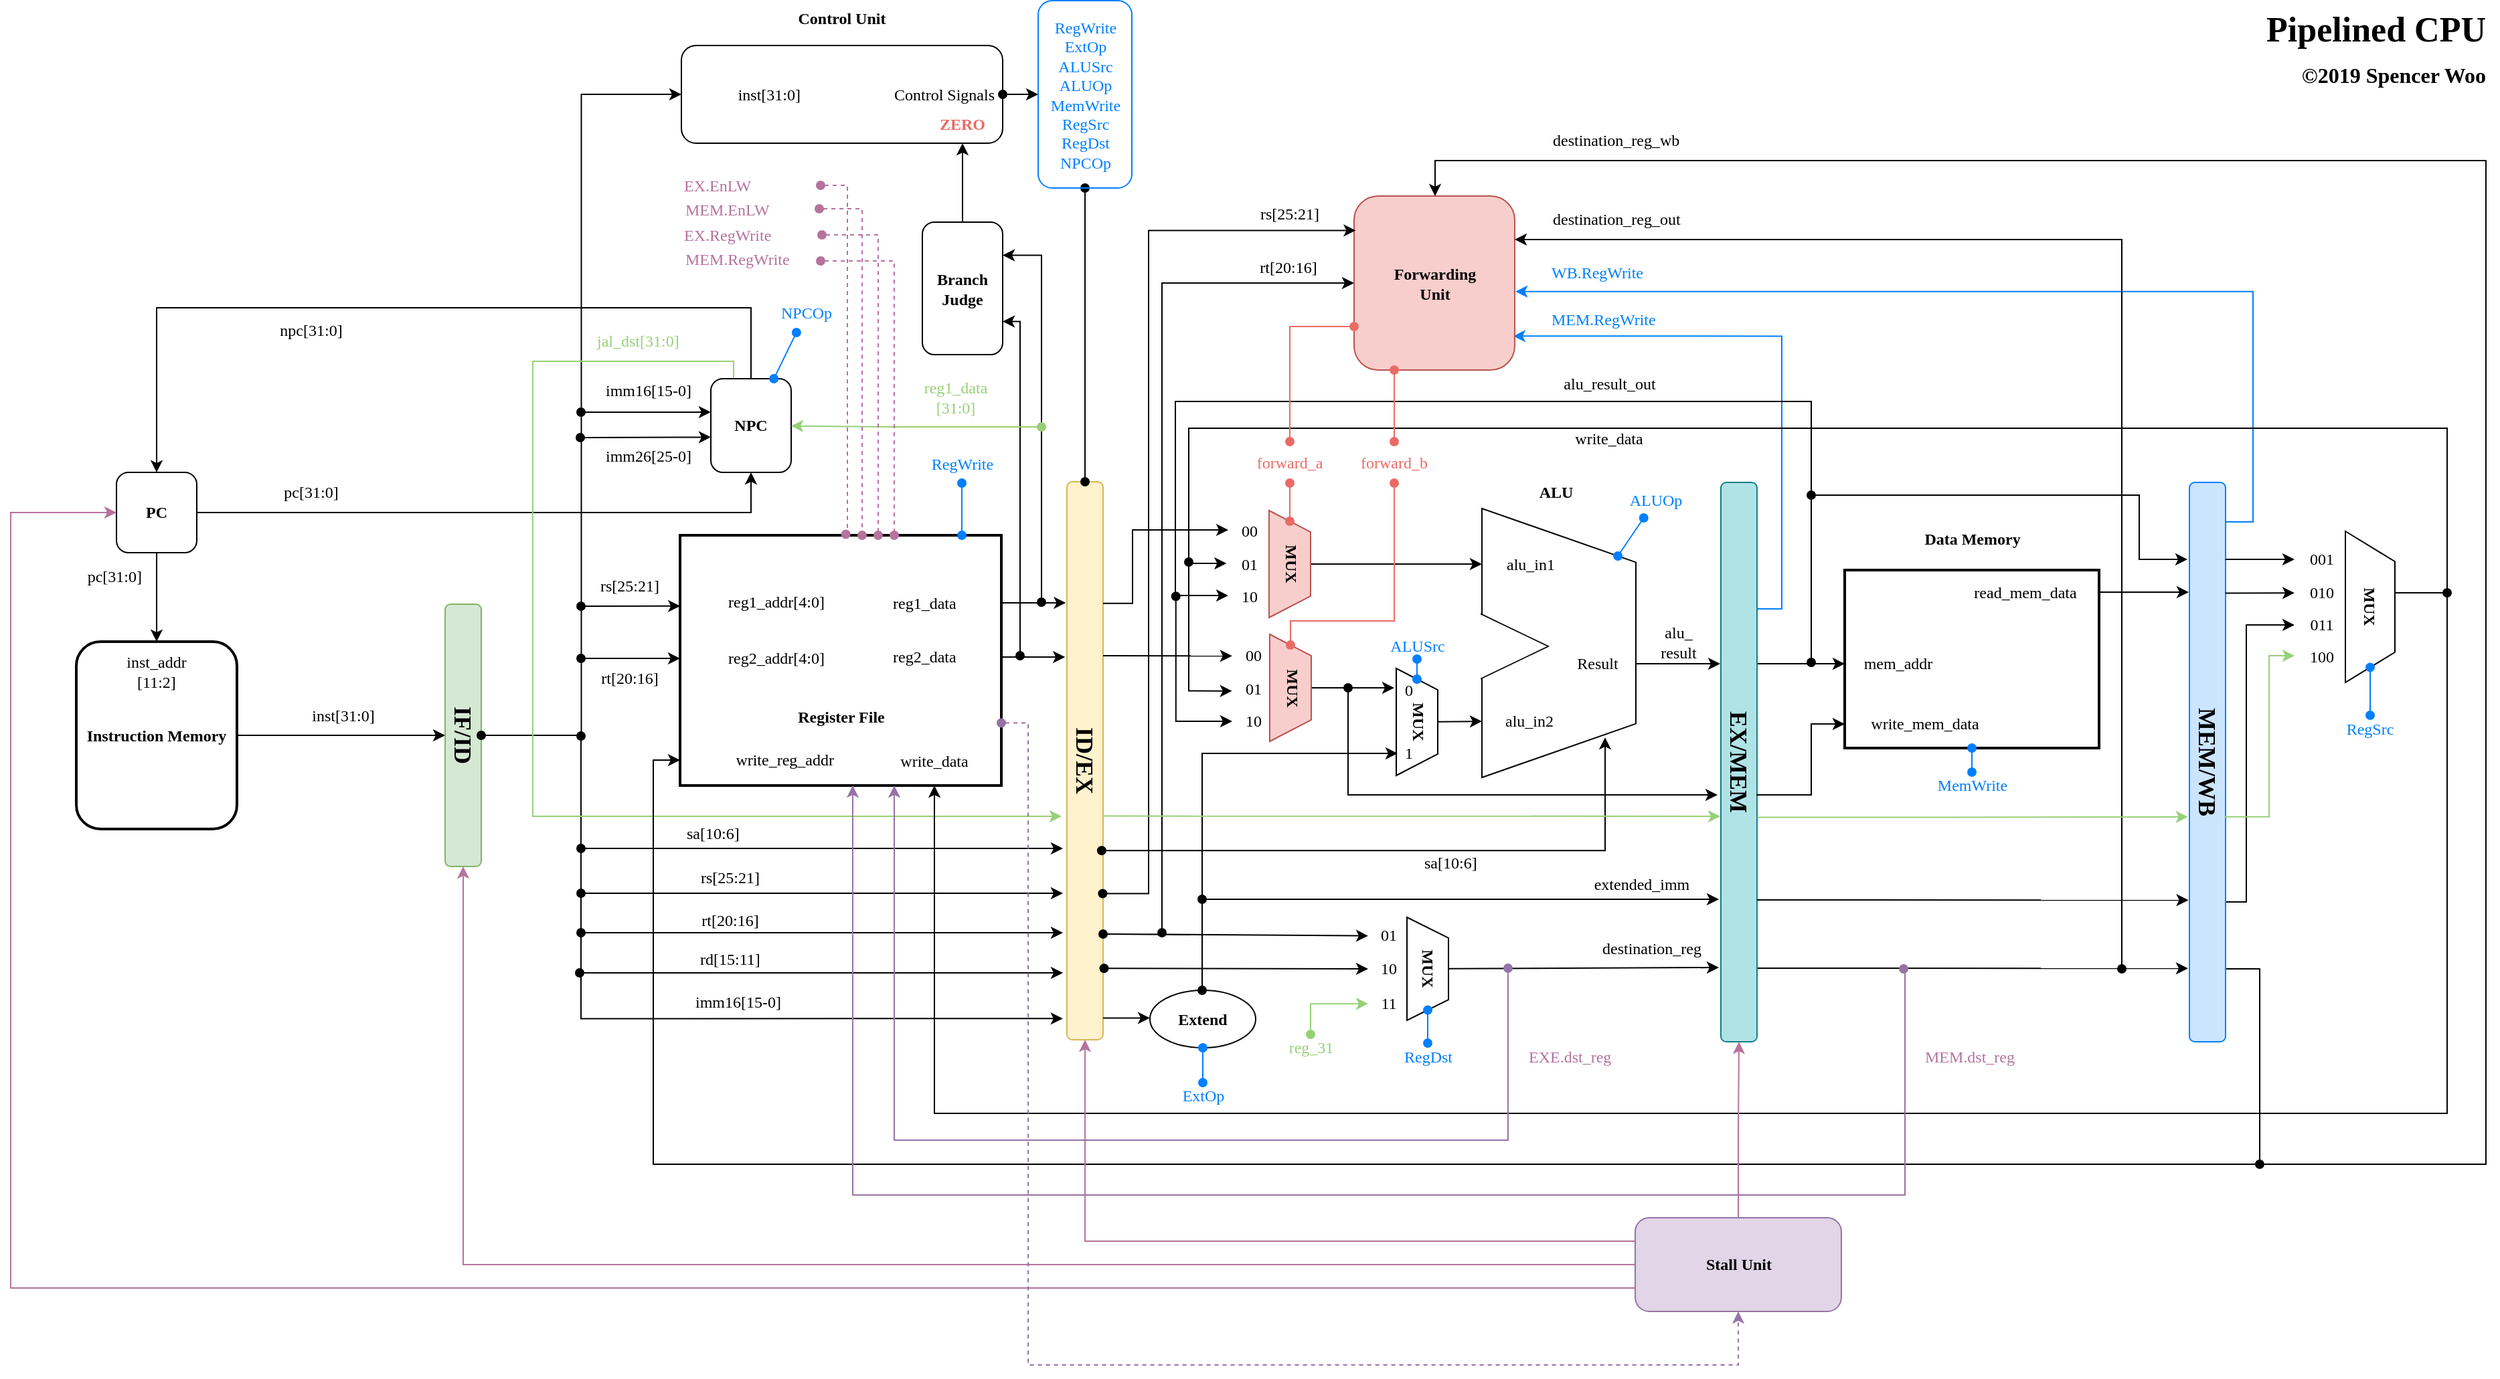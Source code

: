 <mxfile pages="2" version="10.9.5" type="device"><diagram id="cpVGisLR6sPINRNqy9qH" name="pipeline"><mxGraphModel dx="1292" dy="1518" grid="1" gridSize="10" guides="1" tooltips="1" connect="1" arrows="1" fold="1" page="0" pageScale="1" pageWidth="827" pageHeight="1169" math="0" shadow="0"><root><mxCell id="uv4MCObfaIfV8ZtCyPf8-0"/><mxCell id="uv4MCObfaIfV8ZtCyPf8-1" parent="uv4MCObfaIfV8ZtCyPf8-0"/><mxCell id="SLMLwyUiiNbvTrXsL_8a-22" value="" style="endArrow=classic;html=1;strokeColor=#000000;fontFamily=SF Mono;fontColor=#007FFF;" parent="uv4MCObfaIfV8ZtCyPf8-1" target="9tKxsdi1wLsbpP5tXVhb-2" edge="1"><mxGeometry width="50" height="50" relative="1" as="geometry"><mxPoint x="1445" y="-54" as="sourcePoint"/><mxPoint x="1497.156" y="-53.816" as="targetPoint"/></mxGeometry></mxCell><mxCell id="SLMLwyUiiNbvTrXsL_8a-13" value="" style="endArrow=classic;html=1;strokeColor=#000000;fontFamily=SF Mono;fontColor=#007FFF;entryX=0.925;entryY=1.038;entryDx=0;entryDy=0;entryPerimeter=0;" parent="uv4MCObfaIfV8ZtCyPf8-1" edge="1"><mxGeometry width="50" height="50" relative="1" as="geometry"><mxPoint x="1444" y="173.5" as="sourcePoint"/><mxPoint x="1766.474" y="173.65" as="targetPoint"/></mxGeometry></mxCell><mxCell id="EehfAgwLK5aJcp29xeDx-1" style="edgeStyle=orthogonalEdgeStyle;rounded=0;orthogonalLoop=1;jettySize=auto;html=1;startArrow=oval;startFill=1;fontFamily=SF Mono;entryX=0.962;entryY=1.115;entryDx=0;entryDy=0;entryPerimeter=0;" parent="uv4MCObfaIfV8ZtCyPf8-1" target="uv4MCObfaIfV8ZtCyPf8-3" edge="1"><mxGeometry relative="1" as="geometry"><mxPoint x="566" as="sourcePoint"/><mxPoint x="880" y="190" as="targetPoint"/><Array as="points"><mxPoint x="566" y="211"/></Array></mxGeometry></mxCell><mxCell id="uv4MCObfaIfV8ZtCyPf8-2" value="IF/ID" style="rounded=1;whiteSpace=wrap;html=1;fillColor=#d5e8d4;strokeColor=#82b366;rotation=90;fontStyle=1;fontSize=18;fontFamily=SF Mono;" parent="uv4MCObfaIfV8ZtCyPf8-1" vertex="1"><mxGeometry x="380" y="-14" width="196" height="27" as="geometry"/></mxCell><mxCell id="uv4MCObfaIfV8ZtCyPf8-3" value="ID/EX" style="rounded=1;whiteSpace=wrap;html=1;fillColor=#fff2cc;strokeColor=#d6b656;rotation=90;fontStyle=1;fontSize=18;fontFamily=SF Mono;" parent="uv4MCObfaIfV8ZtCyPf8-1" vertex="1"><mxGeometry x="734" y="5" width="417" height="27" as="geometry"/></mxCell><mxCell id="vuft3oEOumEBPecsHFJ3-7" style="edgeStyle=orthogonalEdgeStyle;rounded=0;orthogonalLoop=1;jettySize=auto;html=1;entryX=0.991;entryY=0.805;entryDx=0;entryDy=0;entryPerimeter=0;strokeColor=#007FFF;exitX=0.226;exitY=0;exitDx=0;exitDy=0;exitPerimeter=0;" parent="uv4MCObfaIfV8ZtCyPf8-1" source="uv4MCObfaIfV8ZtCyPf8-4" target="z9JysHFqXwdAxnlllA2D-0" edge="1"><mxGeometry relative="1" as="geometry"><Array as="points"><mxPoint x="1463" y="-95"/><mxPoint x="1463" y="-299"/></Array><mxPoint x="1446" y="-94" as="sourcePoint"/></mxGeometry></mxCell><mxCell id="uv4MCObfaIfV8ZtCyPf8-4" value="EX/MEM" style="rounded=1;whiteSpace=wrap;html=1;fillColor=#b0e3e6;strokeColor=#0e8088;rotation=90;fontStyle=1;fontSize=18;fontFamily=SF Mono;" parent="uv4MCObfaIfV8ZtCyPf8-1" vertex="1"><mxGeometry x="1222" y="6" width="418" height="27" as="geometry"/></mxCell><mxCell id="vuft3oEOumEBPecsHFJ3-9" style="edgeStyle=orthogonalEdgeStyle;rounded=0;orthogonalLoop=1;jettySize=auto;html=1;entryX=1.005;entryY=0.549;entryDx=0;entryDy=0;entryPerimeter=0;strokeColor=#007FFF;" parent="uv4MCObfaIfV8ZtCyPf8-1" target="z9JysHFqXwdAxnlllA2D-0" edge="1"><mxGeometry relative="1" as="geometry"><mxPoint x="1795" y="-160" as="sourcePoint"/><Array as="points"><mxPoint x="1795" y="-160"/><mxPoint x="1815" y="-160"/><mxPoint x="1815" y="-332"/></Array></mxGeometry></mxCell><mxCell id="uv4MCObfaIfV8ZtCyPf8-5" value="MEM/WB" style="rounded=1;whiteSpace=wrap;html=1;fillColor=#CCE5FF;strokeColor=#007FFF;rotation=90;fontStyle=1;fontSize=18;fontFamily=SF Mono;" parent="uv4MCObfaIfV8ZtCyPf8-1" vertex="1"><mxGeometry x="1572" y="6" width="418" height="27" as="geometry"/></mxCell><mxCell id="FEfCmH52rwb9Ed9UYB2p-2" style="rounded=0;orthogonalLoop=1;jettySize=auto;html=1;fontFamily=SF Mono;fontSize=18;" parent="uv4MCObfaIfV8ZtCyPf8-1" source="FEfCmH52rwb9Ed9UYB2p-0" target="FEfCmH52rwb9Ed9UYB2p-1" edge="1"><mxGeometry relative="1" as="geometry"/></mxCell><mxCell id="EehfAgwLK5aJcp29xeDx-12" style="rounded=0;orthogonalLoop=1;jettySize=auto;html=1;entryX=0.5;entryY=1;entryDx=0;entryDy=0;startArrow=none;startFill=0;endArrow=classic;endFill=1;strokeColor=#000000;fontFamily=SF Mono;fontColor=#007FFF;edgeStyle=orthogonalEdgeStyle;" parent="uv4MCObfaIfV8ZtCyPf8-1" source="FEfCmH52rwb9Ed9UYB2p-0" target="SLMLwyUiiNbvTrXsL_8a-32" edge="1"><mxGeometry relative="1" as="geometry"><mxPoint x="281.765" y="-169.059" as="targetPoint"/></mxGeometry></mxCell><mxCell id="FEfCmH52rwb9Ed9UYB2p-0" value="&lt;b&gt;PC&lt;/b&gt;" style="rounded=1;whiteSpace=wrap;html=1;fontFamily=SF Mono;" parent="uv4MCObfaIfV8ZtCyPf8-1" vertex="1"><mxGeometry x="219" y="-197" width="60" height="60" as="geometry"/></mxCell><mxCell id="L1iZA8IRBBMqXU01sVhY-0" style="rounded=0;orthogonalLoop=1;jettySize=auto;html=1;fontFamily=SF Mono;fontSize=18;entryX=0.5;entryY=1;entryDx=0;entryDy=0;" parent="uv4MCObfaIfV8ZtCyPf8-1" source="FEfCmH52rwb9Ed9UYB2p-1" target="uv4MCObfaIfV8ZtCyPf8-2" edge="1"><mxGeometry relative="1" as="geometry"><mxPoint x="429" y="40" as="targetPoint"/></mxGeometry></mxCell><mxCell id="FEfCmH52rwb9Ed9UYB2p-1" value="Instruction Memory" style="rounded=1;whiteSpace=wrap;html=1;fontStyle=1;fontFamily=SF Mono;strokeWidth=2;" parent="uv4MCObfaIfV8ZtCyPf8-1" vertex="1"><mxGeometry x="189" y="-70.5" width="120" height="140" as="geometry"/></mxCell><mxCell id="nbpBGQne6PzG6ZMJQWj7-0" value="" style="rounded=1;whiteSpace=wrap;html=1;fontStyle=1;fontFamily=SF Mono;" parent="uv4MCObfaIfV8ZtCyPf8-1" vertex="1"><mxGeometry x="641" y="-516" width="240" height="73" as="geometry"/></mxCell><mxCell id="IF51p1a6bYqBnjug6Aw9-0" value="" style="rounded=0;whiteSpace=wrap;html=1;fontFamily=SF Mono;strokeWidth=2;" parent="uv4MCObfaIfV8ZtCyPf8-1" vertex="1"><mxGeometry x="640" y="-150" width="240" height="187" as="geometry"/></mxCell><mxCell id="IF51p1a6bYqBnjug6Aw9-1" value="Register File" style="text;html=1;resizable=0;points=[];autosize=1;align=center;verticalAlign=top;spacingTop=-4;fontStyle=1;fontFamily=SF Mono;" parent="uv4MCObfaIfV8ZtCyPf8-1" vertex="1"><mxGeometry x="720" y="-24" width="80" height="20" as="geometry"/></mxCell><mxCell id="IF51p1a6bYqBnjug6Aw9-2" value="reg1_addr[4:0]" style="text;html=1;strokeColor=none;fillColor=none;align=right;verticalAlign=middle;whiteSpace=wrap;rounded=0;fontFamily=SF Mono;" parent="uv4MCObfaIfV8ZtCyPf8-1" vertex="1"><mxGeometry x="640" y="-110" width="110" height="20" as="geometry"/></mxCell><mxCell id="IF51p1a6bYqBnjug6Aw9-3" value="reg2_addr[4:0]" style="text;html=1;strokeColor=none;fillColor=none;align=right;verticalAlign=middle;whiteSpace=wrap;rounded=0;fontFamily=SF Mono;" parent="uv4MCObfaIfV8ZtCyPf8-1" vertex="1"><mxGeometry x="640" y="-68" width="110" height="20" as="geometry"/></mxCell><mxCell id="zfK296Wji99m6J2NUUC0-4" style="edgeStyle=orthogonalEdgeStyle;rounded=0;orthogonalLoop=1;jettySize=auto;html=1;entryX=1;entryY=0.25;entryDx=0;entryDy=0;startArrow=oval;startFill=1;" parent="uv4MCObfaIfV8ZtCyPf8-1" target="zfK296Wji99m6J2NUUC0-0" edge="1"><mxGeometry relative="1" as="geometry"><Array as="points"><mxPoint x="910" y="-99"/><mxPoint x="910" y="-244"/></Array><mxPoint x="910" y="-100" as="sourcePoint"/></mxGeometry></mxCell><mxCell id="zfK296Wji99m6J2NUUC0-6" style="rounded=0;orthogonalLoop=1;jettySize=auto;html=1;entryX=0.217;entryY=1.029;entryDx=0;entryDy=0;entryPerimeter=0;" parent="uv4MCObfaIfV8ZtCyPf8-1" source="IF51p1a6bYqBnjug6Aw9-4" target="uv4MCObfaIfV8ZtCyPf8-3" edge="1"><mxGeometry relative="1" as="geometry"><mxPoint x="920" y="-99" as="targetPoint"/></mxGeometry></mxCell><mxCell id="IF51p1a6bYqBnjug6Aw9-4" value="reg1_data" style="text;html=1;strokeColor=none;fillColor=none;align=left;verticalAlign=middle;whiteSpace=wrap;rounded=0;fontFamily=SF Mono;" parent="uv4MCObfaIfV8ZtCyPf8-1" vertex="1"><mxGeometry x="797" y="-109.5" width="83" height="20" as="geometry"/></mxCell><mxCell id="zfK296Wji99m6J2NUUC0-5" style="edgeStyle=orthogonalEdgeStyle;rounded=0;orthogonalLoop=1;jettySize=auto;html=1;entryX=1;entryY=0.75;entryDx=0;entryDy=0;startArrow=oval;startFill=1;" parent="uv4MCObfaIfV8ZtCyPf8-1" target="zfK296Wji99m6J2NUUC0-0" edge="1"><mxGeometry relative="1" as="geometry"><Array as="points"><mxPoint x="894" y="-75"/><mxPoint x="894" y="-195"/></Array><mxPoint x="894" y="-60" as="sourcePoint"/></mxGeometry></mxCell><mxCell id="zfK296Wji99m6J2NUUC0-7" style="edgeStyle=orthogonalEdgeStyle;rounded=0;orthogonalLoop=1;jettySize=auto;html=1;entryX=0.3;entryY=1.052;entryDx=0;entryDy=0;entryPerimeter=0;" parent="uv4MCObfaIfV8ZtCyPf8-1" source="IF51p1a6bYqBnjug6Aw9-5" edge="1"><mxGeometry relative="1" as="geometry"><mxPoint x="927.6" y="-59" as="targetPoint"/></mxGeometry></mxCell><mxCell id="IF51p1a6bYqBnjug6Aw9-5" value="reg2_data" style="text;html=1;strokeColor=none;fillColor=none;align=left;verticalAlign=middle;whiteSpace=wrap;rounded=0;fontFamily=SF Mono;" parent="uv4MCObfaIfV8ZtCyPf8-1" vertex="1"><mxGeometry x="797" y="-69" width="83" height="20" as="geometry"/></mxCell><mxCell id="IF51p1a6bYqBnjug6Aw9-6" value="write_reg_addr" style="text;html=1;strokeColor=none;fillColor=none;align=right;verticalAlign=middle;whiteSpace=wrap;rounded=0;fontFamily=SF Mono;" parent="uv4MCObfaIfV8ZtCyPf8-1" vertex="1"><mxGeometry x="640" width="117" height="36" as="geometry"/></mxCell><mxCell id="IF51p1a6bYqBnjug6Aw9-7" value="write_data" style="text;html=1;strokeColor=none;fillColor=none;align=center;verticalAlign=middle;whiteSpace=wrap;rounded=0;fontFamily=SF Mono;" parent="uv4MCObfaIfV8ZtCyPf8-1" vertex="1"><mxGeometry x="785" y="1" width="90" height="36" as="geometry"/></mxCell><mxCell id="IF51p1a6bYqBnjug6Aw9-8" style="edgeStyle=orthogonalEdgeStyle;rounded=0;orthogonalLoop=1;jettySize=auto;html=1;fontFamily=SF Mono;strokeColor=#007FFF;endArrow=oval;endFill=1;startArrow=oval;startFill=1;exitX=0.5;exitY=1;exitDx=0;exitDy=0;" parent="uv4MCObfaIfV8ZtCyPf8-1" source="IF51p1a6bYqBnjug6Aw9-9" edge="1"><mxGeometry relative="1" as="geometry"><mxPoint x="851" y="-150" as="targetPoint"/><Array as="points"><mxPoint x="851" y="-150"/></Array></mxGeometry></mxCell><mxCell id="IF51p1a6bYqBnjug6Aw9-9" value="RegWrite" style="text;html=1;strokeColor=none;fillColor=none;align=center;verticalAlign=middle;whiteSpace=wrap;rounded=0;fontFamily=SF Mono;fontColor=#007FFF;" parent="uv4MCObfaIfV8ZtCyPf8-1" vertex="1"><mxGeometry x="815.5" y="-217" width="70" height="28" as="geometry"/></mxCell><mxCell id="-oar68u7hu3Josn-BxXX-0" value="" style="shape=trapezoid;perimeter=trapezoidPerimeter;whiteSpace=wrap;html=1;rounded=0;align=right;direction=south;fontFamily=SF Mono;" parent="uv4MCObfaIfV8ZtCyPf8-1" vertex="1"><mxGeometry x="1239" y="-170" width="115" height="201" as="geometry"/></mxCell><mxCell id="-oar68u7hu3Josn-BxXX-1" style="rounded=0;orthogonalLoop=1;jettySize=auto;html=1;fontFamily=SF Mono;strokeColor=#007FFF;endArrow=oval;endFill=1;startArrow=oval;startFill=1;" parent="uv4MCObfaIfV8ZtCyPf8-1" source="-oar68u7hu3Josn-BxXX-2" target="-oar68u7hu3Josn-BxXX-0" edge="1"><mxGeometry relative="1" as="geometry"><mxPoint x="1296" y="-150" as="targetPoint"/></mxGeometry></mxCell><mxCell id="-oar68u7hu3Josn-BxXX-2" value="ALUOp" style="text;html=1;strokeColor=none;fillColor=none;align=center;verticalAlign=middle;whiteSpace=wrap;rounded=0;fontFamily=SF Mono;fontColor=#007FFF;" parent="uv4MCObfaIfV8ZtCyPf8-1" vertex="1"><mxGeometry x="1341" y="-190" width="56" height="27" as="geometry"/></mxCell><mxCell id="-oar68u7hu3Josn-BxXX-3" value="ALU" style="text;html=1;resizable=0;points=[];autosize=1;align=center;verticalAlign=top;spacingTop=-4;fontStyle=1;fontFamily=SF Mono;" parent="uv4MCObfaIfV8ZtCyPf8-1" vertex="1"><mxGeometry x="1273.5" y="-192.5" width="40" height="20" as="geometry"/></mxCell><mxCell id="-oar68u7hu3Josn-BxXX-4" value="Result" style="text;html=1;strokeColor=none;fillColor=none;align=center;verticalAlign=middle;whiteSpace=wrap;rounded=0;fontFamily=SF Mono;" parent="uv4MCObfaIfV8ZtCyPf8-1" vertex="1"><mxGeometry x="1297" y="-64" width="57" height="20" as="geometry"/></mxCell><mxCell id="-oar68u7hu3Josn-BxXX-5" value="" style="triangle;whiteSpace=wrap;html=1;rounded=0;shadow=0;fontFamily=SF Mono;align=left;" parent="uv4MCObfaIfV8ZtCyPf8-1" vertex="1"><mxGeometry x="1238.5" y="-91" width="50" height="48" as="geometry"/></mxCell><mxCell id="-oar68u7hu3Josn-BxXX-6" value="" style="triangle;whiteSpace=wrap;html=1;rounded=0;shadow=0;fontFamily=SF Mono;align=left;strokeColor=none;" parent="uv4MCObfaIfV8ZtCyPf8-1" vertex="1"><mxGeometry x="1237.5" y="-91" width="50" height="48" as="geometry"/></mxCell><mxCell id="-oar68u7hu3Josn-BxXX-7" value="alu_in1" style="text;html=1;strokeColor=none;fillColor=none;align=center;verticalAlign=middle;whiteSpace=wrap;rounded=0;fontFamily=SF Mono;" parent="uv4MCObfaIfV8ZtCyPf8-1" vertex="1"><mxGeometry x="1239" y="-138.5" width="73" height="20" as="geometry"/></mxCell><mxCell id="-oar68u7hu3Josn-BxXX-8" value="alu_in2" style="text;html=1;strokeColor=none;fillColor=none;align=center;verticalAlign=middle;whiteSpace=wrap;rounded=0;fontFamily=SF Mono;" parent="uv4MCObfaIfV8ZtCyPf8-1" vertex="1"><mxGeometry x="1239" y="-21" width="71" height="20" as="geometry"/></mxCell><mxCell id="-oar68u7hu3Josn-BxXX-10" style="rounded=0;orthogonalLoop=1;jettySize=auto;html=1;fontFamily=SF Mono;entryX=0;entryY=0.5;entryDx=0;entryDy=0;" parent="uv4MCObfaIfV8ZtCyPf8-1" source="-oar68u7hu3Josn-BxXX-11" target="-oar68u7hu3Josn-BxXX-8" edge="1"><mxGeometry relative="1" as="geometry"><mxPoint x="1257.5" y="-11.5" as="targetPoint"/></mxGeometry></mxCell><mxCell id="-oar68u7hu3Josn-BxXX-11" value="MUX" style="shape=trapezoid;perimeter=trapezoidPerimeter;whiteSpace=wrap;html=1;rounded=0;shadow=0;glass=1;comic=0;fontStyle=1;rotation=90;direction=east;fontFamily=SF Mono;verticalAlign=top;" parent="uv4MCObfaIfV8ZtCyPf8-1" vertex="1"><mxGeometry x="1150.5" y="-26" width="80" height="31" as="geometry"/></mxCell><mxCell id="-oar68u7hu3Josn-BxXX-12" value="" style="group;fontFamily=SF Mono;" parent="uv4MCObfaIfV8ZtCyPf8-1" vertex="1" connectable="0"><mxGeometry x="1173.5" y="-44" width="20" height="66.5" as="geometry"/></mxCell><mxCell id="-oar68u7hu3Josn-BxXX-13" value="0" style="text;html=1;resizable=0;points=[];autosize=1;align=center;verticalAlign=top;spacingTop=-4;fontFamily=SF Mono;" parent="-oar68u7hu3Josn-BxXX-12" vertex="1"><mxGeometry width="20" height="20" as="geometry"/></mxCell><mxCell id="-oar68u7hu3Josn-BxXX-14" value="1" style="text;html=1;resizable=0;points=[];autosize=1;align=center;verticalAlign=top;spacingTop=-4;fontFamily=SF Mono;" parent="-oar68u7hu3Josn-BxXX-12" vertex="1"><mxGeometry y="46.5" width="20" height="20" as="geometry"/></mxCell><mxCell id="-oar68u7hu3Josn-BxXX-15" style="rounded=0;orthogonalLoop=1;jettySize=auto;html=1;fontFamily=SF Mono;strokeColor=#007FFF;endArrow=oval;endFill=1;startArrow=oval;startFill=1;entryX=0;entryY=0.5;entryDx=0;entryDy=0;" parent="uv4MCObfaIfV8ZtCyPf8-1" source="-oar68u7hu3Josn-BxXX-16" target="-oar68u7hu3Josn-BxXX-11" edge="1"><mxGeometry relative="1" as="geometry"><mxPoint x="1227.5" y="56.5" as="targetPoint"/></mxGeometry></mxCell><mxCell id="-oar68u7hu3Josn-BxXX-16" value="ALUSrc" style="text;html=1;strokeColor=none;fillColor=none;align=center;verticalAlign=middle;whiteSpace=wrap;rounded=0;fontFamily=SF Mono;fontColor=#007FFF;" parent="uv4MCObfaIfV8ZtCyPf8-1" vertex="1"><mxGeometry x="1170.5" y="-77.5" width="40" height="20" as="geometry"/></mxCell><mxCell id="9tKxsdi1wLsbpP5tXVhb-0" value="" style="rounded=0;whiteSpace=wrap;html=1;fontStyle=1;glass=0;comic=0;shadow=0;strokeWidth=2;fontFamily=SF Mono;" parent="uv4MCObfaIfV8ZtCyPf8-1" vertex="1"><mxGeometry x="1510" y="-124" width="190" height="133" as="geometry"/></mxCell><mxCell id="9tKxsdi1wLsbpP5tXVhb-1" value="&lt;b&gt;Data Memory&lt;/b&gt;" style="text;html=1;resizable=0;points=[];autosize=1;align=center;verticalAlign=top;spacingTop=-4;fontFamily=SF Mono;" parent="uv4MCObfaIfV8ZtCyPf8-1" vertex="1"><mxGeometry x="1560" y="-157" width="90" height="20" as="geometry"/></mxCell><mxCell id="9tKxsdi1wLsbpP5tXVhb-2" value="mem_addr" style="text;html=1;strokeColor=none;fillColor=none;align=center;verticalAlign=middle;whiteSpace=wrap;rounded=0;fontFamily=SF Mono;" parent="uv4MCObfaIfV8ZtCyPf8-1" vertex="1"><mxGeometry x="1510" y="-70" width="80" height="32" as="geometry"/></mxCell><mxCell id="9tKxsdi1wLsbpP5tXVhb-3" value="read_mem_data" style="text;html=1;strokeColor=none;fillColor=none;align=center;verticalAlign=middle;whiteSpace=wrap;rounded=0;fontFamily=SF Mono;" parent="uv4MCObfaIfV8ZtCyPf8-1" vertex="1"><mxGeometry x="1590" y="-123.5" width="110" height="32" as="geometry"/></mxCell><mxCell id="9tKxsdi1wLsbpP5tXVhb-4" style="rounded=0;orthogonalLoop=1;jettySize=auto;html=1;fontFamily=SF Mono;strokeColor=#007FFF;endArrow=oval;endFill=1;startArrow=oval;startFill=1;entryX=0.5;entryY=1;entryDx=0;entryDy=0;" parent="uv4MCObfaIfV8ZtCyPf8-1" source="9tKxsdi1wLsbpP5tXVhb-5" target="9tKxsdi1wLsbpP5tXVhb-0" edge="1"><mxGeometry relative="1" as="geometry"><mxPoint x="1660" y="8" as="targetPoint"/></mxGeometry></mxCell><mxCell id="9tKxsdi1wLsbpP5tXVhb-5" value="MemWrite" style="text;html=1;strokeColor=none;fillColor=none;align=center;verticalAlign=middle;whiteSpace=wrap;rounded=0;fontFamily=SF Mono;fontColor=#007FFF;" parent="uv4MCObfaIfV8ZtCyPf8-1" vertex="1"><mxGeometry x="1567.5" y="27" width="75" height="20" as="geometry"/></mxCell><mxCell id="9tKxsdi1wLsbpP5tXVhb-6" value="write_mem_data" style="text;html=1;strokeColor=none;fillColor=none;align=center;verticalAlign=middle;whiteSpace=wrap;rounded=0;fontFamily=SF Mono;" parent="uv4MCObfaIfV8ZtCyPf8-1" vertex="1"><mxGeometry x="1510" y="-25.5" width="120" height="32" as="geometry"/></mxCell><mxCell id="JVdpdB-4Mt0a-lrx6XeG-0" value="inst[31:0]" style="text;html=1;resizable=0;points=[];autosize=1;align=center;verticalAlign=top;spacingTop=-4;fontFamily=SF Mono;fontColor=#000000;" parent="uv4MCObfaIfV8ZtCyPf8-1" vertex="1"><mxGeometry x="342.5" y="-25.5" width="90" height="20" as="geometry"/></mxCell><mxCell id="EWkgps4-V9DiabwsSTFc-0" value="pc[31:0]" style="text;html=1;resizable=0;points=[];autosize=1;align=right;verticalAlign=top;spacingTop=-4;fontFamily=SF Mono;fontColor=#000000;" parent="uv4MCObfaIfV8ZtCyPf8-1" vertex="1"><mxGeometry x="169" y="-129" width="70" height="20" as="geometry"/></mxCell><mxCell id="piVswoKJ0ZD27faY3uzr-4" value="inst[31:0]" style="text;html=1;resizable=0;points=[];autosize=1;align=right;verticalAlign=top;spacingTop=-4;fontFamily=SF Mono;fontColor=#000000;" parent="uv4MCObfaIfV8ZtCyPf8-1" vertex="1"><mxGeometry x="641" y="-489.5" width="90" height="20" as="geometry"/></mxCell><mxCell id="KsIgoW9T8a6wiPAVUNMM-5" value="&lt;span style=&quot;font-weight: 700;&quot;&gt;Control Unit&lt;/span&gt;" style="text;html=1;strokeColor=none;fillColor=none;align=center;verticalAlign=middle;whiteSpace=wrap;rounded=0;fontFamily=SF Mono;" parent="uv4MCObfaIfV8ZtCyPf8-1" vertex="1"><mxGeometry x="701" y="-546" width="120" height="20" as="geometry"/></mxCell><mxCell id="EehfAgwLK5aJcp29xeDx-7" style="edgeStyle=orthogonalEdgeStyle;rounded=0;orthogonalLoop=1;jettySize=auto;html=1;entryX=0;entryY=0.5;entryDx=0;entryDy=0;startArrow=oval;startFill=1;endArrow=oval;endFill=1;strokeColor=#000000;fontFamily=SF Mono;fontColor=#007FFF;" parent="uv4MCObfaIfV8ZtCyPf8-1" source="KsIgoW9T8a6wiPAVUNMM-6" target="uv4MCObfaIfV8ZtCyPf8-3" edge="1"><mxGeometry relative="1" as="geometry"/></mxCell><mxCell id="KsIgoW9T8a6wiPAVUNMM-6" value="RegWrite&lt;br&gt;ExtOp&lt;br&gt;ALUSrc&lt;br&gt;ALUOp&lt;br&gt;MemWrite&lt;br&gt;RegSrc&lt;br&gt;RegDst&lt;br&gt;NPCOp" style="text;html=1;strokeColor=#007FFF;fillColor=none;align=center;verticalAlign=middle;whiteSpace=wrap;rounded=1;fontFamily=SF Mono;fontColor=#007FFF;" parent="uv4MCObfaIfV8ZtCyPf8-1" vertex="1"><mxGeometry x="907.5" y="-549.5" width="70" height="140" as="geometry"/></mxCell><mxCell id="KsIgoW9T8a6wiPAVUNMM-7" value="" style="endArrow=classic;html=1;entryX=0;entryY=0.5;entryDx=0;entryDy=0;startArrow=oval;startFill=1;fontFamily=SF Mono;" parent="uv4MCObfaIfV8ZtCyPf8-1" target="IF51p1a6bYqBnjug6Aw9-3" edge="1"><mxGeometry width="50" height="50" relative="1" as="geometry"><mxPoint x="566" y="-58" as="sourcePoint"/><mxPoint x="684.866" y="-65.88" as="targetPoint"/></mxGeometry></mxCell><mxCell id="KsIgoW9T8a6wiPAVUNMM-8" value="" style="endArrow=classic;html=1;entryX=0;entryY=0.5;entryDx=0;entryDy=0;startArrow=oval;startFill=1;fontFamily=SF Mono;" parent="uv4MCObfaIfV8ZtCyPf8-1" edge="1"><mxGeometry width="50" height="50" relative="1" as="geometry"><mxPoint x="566" y="-97" as="sourcePoint"/><mxPoint x="640.095" y="-97.095" as="targetPoint"/></mxGeometry></mxCell><mxCell id="EehfAgwLK5aJcp29xeDx-8" value="Control Signals" style="text;html=1;resizable=0;points=[];autosize=1;align=right;verticalAlign=top;spacingTop=-4;fontFamily=SF Mono;fontColor=#000000;" parent="uv4MCObfaIfV8ZtCyPf8-1" vertex="1"><mxGeometry x="746" y="-489.5" width="130" height="20" as="geometry"/></mxCell><mxCell id="EehfAgwLK5aJcp29xeDx-3" style="edgeStyle=orthogonalEdgeStyle;rounded=0;orthogonalLoop=1;jettySize=auto;html=1;entryX=0;entryY=0.5;entryDx=0;entryDy=0;startArrow=oval;startFill=1;fontFamily=SF Mono;" parent="uv4MCObfaIfV8ZtCyPf8-1" source="nbpBGQne6PzG6ZMJQWj7-0" target="KsIgoW9T8a6wiPAVUNMM-6" edge="1"><mxGeometry relative="1" as="geometry"/></mxCell><mxCell id="EehfAgwLK5aJcp29xeDx-2" style="edgeStyle=orthogonalEdgeStyle;rounded=0;orthogonalLoop=1;jettySize=auto;html=1;entryX=0;entryY=0.5;entryDx=0;entryDy=0;startArrow=oval;startFill=1;fontFamily=SF Mono;" parent="uv4MCObfaIfV8ZtCyPf8-1" source="uv4MCObfaIfV8ZtCyPf8-2" target="nbpBGQne6PzG6ZMJQWj7-0" edge="1"><mxGeometry relative="1" as="geometry"/></mxCell><mxCell id="EehfAgwLK5aJcp29xeDx-13" style="edgeStyle=orthogonalEdgeStyle;rounded=0;orthogonalLoop=1;jettySize=auto;html=1;entryX=0.5;entryY=0;entryDx=0;entryDy=0;startArrow=none;startFill=0;endArrow=classic;endFill=1;strokeColor=#000000;fontFamily=SF Mono;fontColor=#007FFF;exitX=0.5;exitY=0;exitDx=0;exitDy=0;" parent="uv4MCObfaIfV8ZtCyPf8-1" source="SLMLwyUiiNbvTrXsL_8a-32" target="FEfCmH52rwb9Ed9UYB2p-0" edge="1"><mxGeometry relative="1" as="geometry"><mxPoint x="383.353" y="-198.5" as="sourcePoint"/><Array as="points"><mxPoint x="693" y="-320"/><mxPoint x="249" y="-320"/></Array></mxGeometry></mxCell><mxCell id="EehfAgwLK5aJcp29xeDx-16" value="pc[31:0]" style="text;html=1;resizable=0;points=[];autosize=1;align=center;verticalAlign=top;spacingTop=-4;fontFamily=SF Mono;fontColor=#000000;" parent="uv4MCObfaIfV8ZtCyPf8-1" vertex="1"><mxGeometry x="329" y="-192.5" width="70" height="20" as="geometry"/></mxCell><mxCell id="EehfAgwLK5aJcp29xeDx-17" value="npc[31:0]" style="text;html=1;resizable=0;points=[];autosize=1;align=center;verticalAlign=top;spacingTop=-4;fontFamily=SF Mono;fontColor=#000000;" parent="uv4MCObfaIfV8ZtCyPf8-1" vertex="1"><mxGeometry x="324" y="-313" width="80" height="20" as="geometry"/></mxCell><mxCell id="SLMLwyUiiNbvTrXsL_8a-10" style="rounded=0;orthogonalLoop=1;jettySize=auto;html=1;startArrow=none;startFill=0;endArrow=classic;endFill=1;strokeColor=#000000;fontFamily=SF Mono;fontColor=#007FFF;" parent="uv4MCObfaIfV8ZtCyPf8-1" source="SLMLwyUiiNbvTrXsL_8a-0" edge="1"><mxGeometry relative="1" as="geometry"><mxPoint x="1416" y="173" as="targetPoint"/></mxGeometry></mxCell><mxCell id="uFI_YbsOme-R2ooM6d8C-3" style="edgeStyle=orthogonalEdgeStyle;rounded=0;orthogonalLoop=1;jettySize=auto;html=1;startArrow=classic;startFill=1;endArrow=oval;endFill=1;entryX=0.5;entryY=0;entryDx=0;entryDy=0;strokeColor=#97D077;" parent="uv4MCObfaIfV8ZtCyPf8-1" source="uFI_YbsOme-R2ooM6d8C-4" target="uFI_YbsOme-R2ooM6d8C-5" edge="1"><mxGeometry relative="1" as="geometry"><mxPoint x="1164" y="194" as="sourcePoint"/><mxPoint x="956" y="200" as="targetPoint"/><Array as="points"><mxPoint x="1111" y="200"/></Array></mxGeometry></mxCell><mxCell id="SLMLwyUiiNbvTrXsL_8a-0" value="MUX" style="shape=trapezoid;perimeter=trapezoidPerimeter;whiteSpace=wrap;html=1;rounded=0;shadow=0;glass=1;comic=0;fontStyle=1;rotation=90;direction=east;fontFamily=SF Mono;verticalAlign=middle;" parent="uv4MCObfaIfV8ZtCyPf8-1" vertex="1"><mxGeometry x="1160" y="158.5" width="77" height="31" as="geometry"/></mxCell><mxCell id="SLMLwyUiiNbvTrXsL_8a-1" value="" style="group;fontFamily=SF Mono;" parent="uv4MCObfaIfV8ZtCyPf8-1" vertex="1" connectable="0"><mxGeometry x="1154" y="133" width="71.5" height="61" as="geometry"/></mxCell><mxCell id="SLMLwyUiiNbvTrXsL_8a-2" value="01" style="text;html=1;resizable=0;points=[];autosize=1;align=center;verticalAlign=top;spacingTop=-4;fontFamily=SF Mono;" parent="SLMLwyUiiNbvTrXsL_8a-1" vertex="1"><mxGeometry y="6.41" width="30" height="20" as="geometry"/></mxCell><mxCell id="SLMLwyUiiNbvTrXsL_8a-3" value="10" style="text;html=1;resizable=0;points=[];autosize=1;align=center;verticalAlign=top;spacingTop=-4;fontFamily=SF Mono;" parent="SLMLwyUiiNbvTrXsL_8a-1" vertex="1"><mxGeometry y="31.072" width="30" height="20" as="geometry"/></mxCell><mxCell id="SLMLwyUiiNbvTrXsL_8a-4" style="edgeStyle=orthogonalEdgeStyle;rounded=0;orthogonalLoop=1;jettySize=auto;html=1;fontFamily=SF Mono;strokeColor=#007FFF;endArrow=oval;endFill=1;startArrow=oval;startFill=1;" parent="uv4MCObfaIfV8ZtCyPf8-1" source="SLMLwyUiiNbvTrXsL_8a-5" target="SLMLwyUiiNbvTrXsL_8a-0" edge="1"><mxGeometry relative="1" as="geometry"><mxPoint x="1225.5" y="207.5" as="targetPoint"/></mxGeometry></mxCell><mxCell id="SLMLwyUiiNbvTrXsL_8a-5" value="RegDst" style="text;html=1;strokeColor=none;fillColor=none;align=center;verticalAlign=middle;whiteSpace=wrap;rounded=0;fontFamily=SF Mono;fontColor=#007FFF;" parent="uv4MCObfaIfV8ZtCyPf8-1" vertex="1"><mxGeometry x="1178.5" y="229.5" width="40" height="20" as="geometry"/></mxCell><mxCell id="SLMLwyUiiNbvTrXsL_8a-6" value="" style="endArrow=classic;html=1;startArrow=oval;startFill=1;fontFamily=SF Mono;" parent="uv4MCObfaIfV8ZtCyPf8-1" edge="1"><mxGeometry width="50" height="50" relative="1" as="geometry"><mxPoint x="566" y="147" as="sourcePoint"/><mxPoint x="926" y="147" as="targetPoint"/></mxGeometry></mxCell><mxCell id="SLMLwyUiiNbvTrXsL_8a-7" value="" style="endArrow=classic;html=1;startArrow=oval;startFill=1;fontFamily=SF Mono;" parent="uv4MCObfaIfV8ZtCyPf8-1" target="SLMLwyUiiNbvTrXsL_8a-2" edge="1"><mxGeometry width="50" height="50" relative="1" as="geometry"><mxPoint x="956" y="148" as="sourcePoint"/><mxPoint x="1221" y="148.395" as="targetPoint"/></mxGeometry></mxCell><mxCell id="SLMLwyUiiNbvTrXsL_8a-8" value="" style="endArrow=classic;html=1;startArrow=oval;startFill=1;fontFamily=SF Mono;exitX=0.872;exitY=-0.028;exitDx=0;exitDy=0;exitPerimeter=0;" parent="uv4MCObfaIfV8ZtCyPf8-1" source="uv4MCObfaIfV8ZtCyPf8-3" target="SLMLwyUiiNbvTrXsL_8a-3" edge="1"><mxGeometry width="50" height="50" relative="1" as="geometry"><mxPoint x="957" y="174" as="sourcePoint"/><mxPoint x="1121" y="173.453" as="targetPoint"/></mxGeometry></mxCell><mxCell id="SLMLwyUiiNbvTrXsL_8a-9" value="" style="endArrow=classic;html=1;startArrow=oval;startFill=1;fontFamily=SF Mono;" parent="uv4MCObfaIfV8ZtCyPf8-1" edge="1"><mxGeometry width="50" height="50" relative="1" as="geometry"><mxPoint x="565" y="177" as="sourcePoint"/><mxPoint x="926" y="177" as="targetPoint"/></mxGeometry></mxCell><mxCell id="SLMLwyUiiNbvTrXsL_8a-17" style="edgeStyle=orthogonalEdgeStyle;rounded=0;orthogonalLoop=1;jettySize=auto;html=1;startArrow=none;startFill=0;endArrow=classic;endFill=1;strokeColor=#000000;fontFamily=SF Mono;fontColor=#007FFF;entryX=-0.004;entryY=0.507;entryDx=0;entryDy=0;entryPerimeter=0;" parent="uv4MCObfaIfV8ZtCyPf8-1" target="t3VGloAqc1eBzN-FAXiz-3" edge="1"><mxGeometry relative="1" as="geometry"><mxPoint x="956" y="-60" as="sourcePoint"/><mxPoint x="1105" y="-74" as="targetPoint"/><Array as="points"><mxPoint x="956" y="-60"/></Array></mxGeometry></mxCell><mxCell id="SLMLwyUiiNbvTrXsL_8a-21" value="" style="endArrow=classic;html=1;strokeColor=#000000;fontFamily=SF Mono;fontColor=#007FFF;exitX=1;exitY=0.5;exitDx=0;exitDy=0;" parent="uv4MCObfaIfV8ZtCyPf8-1" source="-oar68u7hu3Josn-BxXX-4" edge="1"><mxGeometry width="50" height="50" relative="1" as="geometry"><mxPoint x="1390" y="-46" as="sourcePoint"/><mxPoint x="1417" y="-54" as="targetPoint"/></mxGeometry></mxCell><mxCell id="SLMLwyUiiNbvTrXsL_8a-25" value="ZERO" style="text;html=1;strokeColor=none;fillColor=none;align=center;verticalAlign=middle;whiteSpace=wrap;rounded=0;fontFamily=SF Mono;fontStyle=1;fontColor=#EA6B66;" parent="uv4MCObfaIfV8ZtCyPf8-1" vertex="1"><mxGeometry x="831" y="-472" width="40" height="29" as="geometry"/></mxCell><mxCell id="SLMLwyUiiNbvTrXsL_8a-31" value="" style="group" parent="uv4MCObfaIfV8ZtCyPf8-1" vertex="1" connectable="0"><mxGeometry x="1850" y="-142" width="109" height="146.5" as="geometry"/></mxCell><mxCell id="1z47K4KQx9_E3uZYlbaU-0" value="MUX" style="shape=trapezoid;perimeter=trapezoidPerimeter;whiteSpace=wrap;html=1;rounded=0;shadow=0;glass=1;comic=0;fontStyle=1;rotation=90;direction=east;verticalAlign=middle;fontFamily=SF Mono;" parent="SLMLwyUiiNbvTrXsL_8a-31" vertex="1"><mxGeometry x="-4" y="27" width="113" height="37" as="geometry"/></mxCell><mxCell id="1z47K4KQx9_E3uZYlbaU-1" value="001" style="text;html=1;resizable=0;points=[];autosize=1;align=center;verticalAlign=top;spacingTop=-4;fontFamily=SF Mono;" parent="SLMLwyUiiNbvTrXsL_8a-31" vertex="1"><mxGeometry x="-4" width="40" height="20" as="geometry"/></mxCell><mxCell id="1z47K4KQx9_E3uZYlbaU-2" value="010" style="text;html=1;resizable=0;points=[];autosize=1;align=center;verticalAlign=top;spacingTop=-4;fontFamily=SF Mono;" parent="SLMLwyUiiNbvTrXsL_8a-31" vertex="1"><mxGeometry x="-4" y="25" width="40" height="20" as="geometry"/></mxCell><mxCell id="1z47K4KQx9_E3uZYlbaU-3" value="011" style="text;html=1;resizable=0;points=[];autosize=1;align=center;verticalAlign=top;spacingTop=-4;fontFamily=SF Mono;" parent="SLMLwyUiiNbvTrXsL_8a-31" vertex="1"><mxGeometry x="-4" y="49" width="40" height="20" as="geometry"/></mxCell><mxCell id="1z47K4KQx9_E3uZYlbaU-4" style="rounded=0;orthogonalLoop=1;jettySize=auto;html=1;fontFamily=SF Mono;strokeColor=#007FFF;endArrow=oval;endFill=1;startArrow=oval;startFill=1;entryX=1;entryY=0.5;entryDx=0;entryDy=0;" parent="SLMLwyUiiNbvTrXsL_8a-31" source="1z47K4KQx9_E3uZYlbaU-5" target="1z47K4KQx9_E3uZYlbaU-0" edge="1"><mxGeometry relative="1" as="geometry"><mxPoint x="52.5" y="76.214" as="targetPoint"/></mxGeometry></mxCell><mxCell id="1z47K4KQx9_E3uZYlbaU-5" value="RegSrc" style="text;html=1;strokeColor=none;fillColor=none;align=center;verticalAlign=middle;whiteSpace=wrap;rounded=0;fontFamily=SF Mono;fontColor=#007FFF;" parent="SLMLwyUiiNbvTrXsL_8a-31" vertex="1"><mxGeometry x="15" y="126.5" width="75" height="20" as="geometry"/></mxCell><mxCell id="uFI_YbsOme-R2ooM6d8C-2" style="edgeStyle=orthogonalEdgeStyle;rounded=0;orthogonalLoop=1;jettySize=auto;html=1;strokeColor=#97D077;" parent="uv4MCObfaIfV8ZtCyPf8-1" source="SLMLwyUiiNbvTrXsL_8a-32" edge="1"><mxGeometry relative="1" as="geometry"><mxPoint x="925" y="60" as="targetPoint"/><Array as="points"><mxPoint x="680" y="-280"/><mxPoint x="530" y="-280"/><mxPoint x="530" y="60"/></Array></mxGeometry></mxCell><mxCell id="SLMLwyUiiNbvTrXsL_8a-32" value="&lt;b&gt;NPC&lt;/b&gt;" style="rounded=1;whiteSpace=wrap;html=1;fontFamily=SF Mono;" parent="uv4MCObfaIfV8ZtCyPf8-1" vertex="1"><mxGeometry x="663" y="-267" width="60" height="70" as="geometry"/></mxCell><mxCell id="TZN-L09xx-_boYHw0hpo-0" style="rounded=0;orthogonalLoop=1;jettySize=auto;html=1;fontFamily=SF Mono;strokeColor=#007FFF;endArrow=oval;endFill=1;startArrow=oval;startFill=1;" parent="uv4MCObfaIfV8ZtCyPf8-1" source="TZN-L09xx-_boYHw0hpo-1" target="SLMLwyUiiNbvTrXsL_8a-32" edge="1"><mxGeometry relative="1" as="geometry"><mxPoint x="1090.248" y="-142" as="targetPoint"/></mxGeometry></mxCell><mxCell id="TZN-L09xx-_boYHw0hpo-1" value="NPCOp" style="text;html=1;strokeColor=none;fillColor=none;align=center;verticalAlign=middle;whiteSpace=wrap;rounded=0;fontFamily=SF Mono;fontColor=#007FFF;" parent="uv4MCObfaIfV8ZtCyPf8-1" vertex="1"><mxGeometry x="704.5" y="-330.5" width="59" height="29" as="geometry"/></mxCell><mxCell id="TZN-L09xx-_boYHw0hpo-8" style="rounded=0;orthogonalLoop=1;jettySize=auto;html=1;startArrow=none;startFill=0;endArrow=classic;endFill=1;strokeColor=#000000;fontFamily=SF Mono;fontColor=#EA6B66;exitX=0.198;exitY=0.006;exitDx=0;exitDy=0;exitPerimeter=0;" parent="uv4MCObfaIfV8ZtCyPf8-1" source="uv4MCObfaIfV8ZtCyPf8-5" target="1z47K4KQx9_E3uZYlbaU-2" edge="1"><mxGeometry relative="1" as="geometry"><mxPoint x="1800" y="-107" as="sourcePoint"/><mxPoint x="1855" y="-107.5" as="targetPoint"/></mxGeometry></mxCell><mxCell id="TZN-L09xx-_boYHw0hpo-9" style="rounded=0;orthogonalLoop=1;jettySize=auto;html=1;startArrow=none;startFill=0;endArrow=classic;endFill=1;strokeColor=#000000;fontFamily=SF Mono;fontColor=#EA6B66;" parent="uv4MCObfaIfV8ZtCyPf8-1" source="9tKxsdi1wLsbpP5tXVhb-3" edge="1"><mxGeometry relative="1" as="geometry"><mxPoint x="1711.583" y="-107.267" as="sourcePoint"/><mxPoint x="1767" y="-107.45" as="targetPoint"/></mxGeometry></mxCell><mxCell id="TZN-L09xx-_boYHw0hpo-11" style="edgeStyle=orthogonalEdgeStyle;rounded=0;orthogonalLoop=1;jettySize=auto;html=1;startArrow=oval;startFill=1;endArrow=classic;endFill=1;strokeColor=#000000;fontFamily=SF Mono;fontColor=#007FFF;" parent="uv4MCObfaIfV8ZtCyPf8-1" edge="1"><mxGeometry relative="1" as="geometry"><mxPoint x="1485" y="-55" as="sourcePoint"/><mxPoint x="1766" y="-132" as="targetPoint"/><Array as="points"><mxPoint x="1485" y="-180"/><mxPoint x="1730" y="-180"/><mxPoint x="1730" y="-132"/></Array></mxGeometry></mxCell><mxCell id="TZN-L09xx-_boYHw0hpo-12" style="rounded=0;orthogonalLoop=1;jettySize=auto;html=1;startArrow=none;startFill=0;endArrow=classic;endFill=1;strokeColor=#000000;fontFamily=SF Mono;fontColor=#EA6B66;exitX=0.219;exitY=-0.003;exitDx=0;exitDy=0;exitPerimeter=0;" parent="uv4MCObfaIfV8ZtCyPf8-1" target="1z47K4KQx9_E3uZYlbaU-1" edge="1"><mxGeometry relative="1" as="geometry"><mxPoint x="1794.381" y="-132.024" as="sourcePoint"/><mxPoint x="1850" y="-132.399" as="targetPoint"/></mxGeometry></mxCell><mxCell id="dxrMrJkvZaTsuiYeDz6S-0" value="" style="endArrow=classic;html=1;strokeColor=#000000;fontFamily=SF Mono;fontColor=#007FFF;entryX=0.925;entryY=1.038;entryDx=0;entryDy=0;entryPerimeter=0;" parent="uv4MCObfaIfV8ZtCyPf8-1" edge="1"><mxGeometry width="50" height="50" relative="1" as="geometry"><mxPoint x="1444.5" y="122.5" as="sourcePoint"/><mxPoint x="1766.786" y="122.643" as="targetPoint"/></mxGeometry></mxCell><mxCell id="dxrMrJkvZaTsuiYeDz6S-1" style="rounded=0;orthogonalLoop=1;jettySize=auto;html=1;fontFamily=SF Mono;edgeStyle=orthogonalEdgeStyle;startArrow=none;startFill=0;" parent="uv4MCObfaIfV8ZtCyPf8-1" target="1z47K4KQx9_E3uZYlbaU-3" edge="1"><mxGeometry relative="1" as="geometry"><mxPoint x="1795" y="124" as="sourcePoint"/><mxPoint x="1986.81" y="132.976" as="targetPoint"/><Array as="points"><mxPoint x="1810" y="124"/><mxPoint x="1810" y="-83"/></Array></mxGeometry></mxCell><mxCell id="dxrMrJkvZaTsuiYeDz6S-2" style="edgeStyle=orthogonalEdgeStyle;rounded=0;orthogonalLoop=1;jettySize=auto;html=1;entryX=0.5;entryY=1;entryDx=0;entryDy=0;startArrow=none;startFill=0;endArrow=classic;endFill=1;strokeColor=#000000;fontFamily=SF Mono;fontColor=#EA6B66;exitX=0.5;exitY=0;exitDx=0;exitDy=0;" parent="uv4MCObfaIfV8ZtCyPf8-1" source="1z47K4KQx9_E3uZYlbaU-0" target="IF51p1a6bYqBnjug6Aw9-7" edge="1"><mxGeometry relative="1" as="geometry"><Array as="points"><mxPoint x="1921" y="-107"/><mxPoint x="1960" y="-107"/><mxPoint x="1960" y="282"/><mxPoint x="830" y="282"/></Array></mxGeometry></mxCell><mxCell id="dxrMrJkvZaTsuiYeDz6S-3" style="edgeStyle=orthogonalEdgeStyle;rounded=0;orthogonalLoop=1;jettySize=auto;html=1;entryX=0;entryY=0.5;entryDx=0;entryDy=0;startArrow=none;startFill=0;endArrow=classic;endFill=1;strokeColor=#000000;fontFamily=SF Mono;fontColor=#EA6B66;" parent="uv4MCObfaIfV8ZtCyPf8-1" target="IF51p1a6bYqBnjug6Aw9-6" edge="1"><mxGeometry relative="1" as="geometry"><mxPoint x="1795" y="174" as="sourcePoint"/><mxPoint x="840.412" y="57.412" as="targetPoint"/><Array as="points"><mxPoint x="1820" y="174"/><mxPoint x="1820" y="320"/><mxPoint x="620" y="320"/><mxPoint x="620" y="18"/></Array></mxGeometry></mxCell><mxCell id="gqoysrPdh3m_bKzaEqi9-11" value="Extend" style="ellipse;whiteSpace=wrap;html=1;align=center;fontFamily=SF Mono;fontStyle=1" parent="uv4MCObfaIfV8ZtCyPf8-1" vertex="1"><mxGeometry x="991" y="190" width="79" height="43" as="geometry"/></mxCell><mxCell id="gqoysrPdh3m_bKzaEqi9-12" style="edgeStyle=orthogonalEdgeStyle;rounded=0;orthogonalLoop=1;jettySize=auto;html=1;fontFamily=SF Mono;strokeColor=#007FFF;endArrow=oval;endFill=1;startArrow=oval;startFill=1;" parent="uv4MCObfaIfV8ZtCyPf8-1" source="gqoysrPdh3m_bKzaEqi9-13" target="gqoysrPdh3m_bKzaEqi9-11" edge="1"><mxGeometry relative="1" as="geometry"><mxPoint x="1031" y="232.5" as="targetPoint"/></mxGeometry></mxCell><mxCell id="gqoysrPdh3m_bKzaEqi9-13" value="ExtOp" style="text;html=1;strokeColor=none;fillColor=none;align=center;verticalAlign=middle;whiteSpace=wrap;rounded=0;fontFamily=SF Mono;fontColor=#007FFF;" parent="uv4MCObfaIfV8ZtCyPf8-1" vertex="1"><mxGeometry x="1010.5" y="259" width="40" height="20" as="geometry"/></mxCell><mxCell id="gqoysrPdh3m_bKzaEqi9-14" style="edgeStyle=orthogonalEdgeStyle;rounded=0;orthogonalLoop=1;jettySize=auto;html=1;startArrow=none;startFill=0;endArrow=classic;endFill=1;strokeColor=#000000;fontFamily=SF Mono;fontColor=#007FFF;exitX=0.961;exitY=0.002;exitDx=0;exitDy=0;exitPerimeter=0;" parent="uv4MCObfaIfV8ZtCyPf8-1" source="uv4MCObfaIfV8ZtCyPf8-3" target="gqoysrPdh3m_bKzaEqi9-11" edge="1"><mxGeometry relative="1" as="geometry"><mxPoint x="960" y="211" as="sourcePoint"/><mxPoint x="998.286" y="320.143" as="targetPoint"/><Array as="points"><mxPoint x="970" y="211"/><mxPoint x="970" y="211"/></Array></mxGeometry></mxCell><mxCell id="SLMLwyUiiNbvTrXsL_8a-15" style="edgeStyle=orthogonalEdgeStyle;rounded=0;orthogonalLoop=1;jettySize=auto;html=1;entryX=0.125;entryY=0.525;entryDx=0;entryDy=0;entryPerimeter=0;startArrow=oval;startFill=1;endArrow=classic;endFill=1;strokeColor=#000000;fontFamily=SF Mono;fontColor=#007FFF;" parent="uv4MCObfaIfV8ZtCyPf8-1" target="-oar68u7hu3Josn-BxXX-14" edge="1"><mxGeometry relative="1" as="geometry"><mxPoint x="1030" y="190" as="sourcePoint"/><Array as="points"><mxPoint x="1030" y="190"/><mxPoint x="1030" y="13"/></Array></mxGeometry></mxCell><mxCell id="WmTvfeIzytAlIOTrcmxh-0" style="rounded=0;orthogonalLoop=1;jettySize=auto;html=1;fontFamily=SF Mono;edgeStyle=orthogonalEdgeStyle;startArrow=oval;startFill=1;" parent="uv4MCObfaIfV8ZtCyPf8-1" edge="1"><mxGeometry relative="1" as="geometry"><mxPoint x="1030" y="122" as="sourcePoint"/><mxPoint x="1416" y="122" as="targetPoint"/><Array as="points"><mxPoint x="1416" y="122"/></Array></mxGeometry></mxCell><mxCell id="CPnpg8vK5vSWIZWSyc-I-1" value="&lt;span style=&quot;white-space: nowrap;&quot;&gt;inst_addr&lt;/span&gt;&lt;br style=&quot;white-space: nowrap;&quot;&gt;&lt;span style=&quot;white-space: nowrap;&quot;&gt;[11:2]&lt;/span&gt;" style="text;html=1;strokeColor=none;fillColor=none;align=center;verticalAlign=middle;whiteSpace=wrap;rounded=0;fontFamily=SF Mono;" parent="uv4MCObfaIfV8ZtCyPf8-1" vertex="1"><mxGeometry x="209" y="-68.5" width="80" height="40" as="geometry"/></mxCell><mxCell id="sCA4Suk1w67D02k3F4BD-0" value="rs[25:21]" style="text;html=1;strokeColor=none;fillColor=none;align=center;verticalAlign=middle;whiteSpace=wrap;rounded=0;fontFamily=SF Mono;" parent="uv4MCObfaIfV8ZtCyPf8-1" vertex="1"><mxGeometry x="559" y="-122" width="87" height="20" as="geometry"/></mxCell><mxCell id="sCA4Suk1w67D02k3F4BD-1" value="rt[20:16]" style="text;html=1;strokeColor=none;fillColor=none;align=center;verticalAlign=middle;whiteSpace=wrap;rounded=0;fontFamily=SF Mono;" parent="uv4MCObfaIfV8ZtCyPf8-1" vertex="1"><mxGeometry x="559" y="-53.5" width="87" height="20" as="geometry"/></mxCell><mxCell id="sCA4Suk1w67D02k3F4BD-2" value="rd[15:11]" style="text;html=1;strokeColor=none;fillColor=none;align=center;verticalAlign=middle;whiteSpace=wrap;rounded=0;fontFamily=SF Mono;" parent="uv4MCObfaIfV8ZtCyPf8-1" vertex="1"><mxGeometry x="634" y="157" width="87" height="20" as="geometry"/></mxCell><mxCell id="x0Iz8ck0gblFIOnifFSN-0" value="rt[20:16]" style="text;html=1;strokeColor=none;fillColor=none;align=center;verticalAlign=middle;whiteSpace=wrap;rounded=0;fontFamily=SF Mono;" parent="uv4MCObfaIfV8ZtCyPf8-1" vertex="1"><mxGeometry x="634" y="127.5" width="87" height="20" as="geometry"/></mxCell><mxCell id="tCdVHTlPIoK1kIYW8HC1-0" value="imm16[15-0]" style="text;html=1;strokeColor=none;fillColor=none;align=center;verticalAlign=middle;whiteSpace=wrap;rounded=0;fontFamily=SF Mono;" parent="uv4MCObfaIfV8ZtCyPf8-1" vertex="1"><mxGeometry x="640" y="189" width="87" height="20" as="geometry"/></mxCell><mxCell id="tCdVHTlPIoK1kIYW8HC1-1" value="" style="endArrow=classic;html=1;entryX=0;entryY=0.357;entryDx=0;entryDy=0;startArrow=oval;startFill=1;fontFamily=SF Mono;entryPerimeter=0;" parent="uv4MCObfaIfV8ZtCyPf8-1" target="SLMLwyUiiNbvTrXsL_8a-32" edge="1"><mxGeometry width="50" height="50" relative="1" as="geometry"><mxPoint x="566" y="-242" as="sourcePoint"/><mxPoint x="639.595" y="-248.095" as="targetPoint"/></mxGeometry></mxCell><mxCell id="tCdVHTlPIoK1kIYW8HC1-2" value="" style="endArrow=classic;html=1;startArrow=oval;startFill=1;fontFamily=SF Mono;entryX=0;entryY=0.624;entryDx=0;entryDy=0;entryPerimeter=0;" parent="uv4MCObfaIfV8ZtCyPf8-1" target="SLMLwyUiiNbvTrXsL_8a-32" edge="1"><mxGeometry width="50" height="50" relative="1" as="geometry"><mxPoint x="565.5" y="-223" as="sourcePoint"/><mxPoint x="660" y="-223" as="targetPoint"/></mxGeometry></mxCell><mxCell id="h8i5ifvdRlzi6izLMhnB-0" value="imm16[15-0]" style="text;html=1;strokeColor=none;fillColor=none;align=center;verticalAlign=middle;whiteSpace=wrap;rounded=0;fontFamily=SF Mono;" parent="uv4MCObfaIfV8ZtCyPf8-1" vertex="1"><mxGeometry x="572.5" y="-268" width="87" height="20" as="geometry"/></mxCell><mxCell id="h8i5ifvdRlzi6izLMhnB-1" value="imm26[25-0]" style="text;html=1;strokeColor=none;fillColor=none;align=center;verticalAlign=middle;whiteSpace=wrap;rounded=0;fontFamily=SF Mono;" parent="uv4MCObfaIfV8ZtCyPf8-1" vertex="1"><mxGeometry x="572.5" y="-219" width="87" height="20" as="geometry"/></mxCell><mxCell id="z9JysHFqXwdAxnlllA2D-0" value="Forwarding&lt;br&gt;Unit" style="rounded=1;whiteSpace=wrap;html=1;align=center;fontFamily=SF Mono;fontStyle=1;fillColor=#f8cecc;strokeColor=#b85450;" parent="uv4MCObfaIfV8ZtCyPf8-1" vertex="1"><mxGeometry x="1143.5" y="-403.5" width="120" height="130" as="geometry"/></mxCell><mxCell id="jw9cfbTNE1HbOgmI-OQq-4" style="edgeStyle=orthogonalEdgeStyle;rounded=0;orthogonalLoop=1;jettySize=auto;html=1;entryX=1;entryY=0.5;entryDx=0;entryDy=0;strokeColor=#B5739D;" parent="uv4MCObfaIfV8ZtCyPf8-1" source="z9JysHFqXwdAxnlllA2D-1" target="uv4MCObfaIfV8ZtCyPf8-4" edge="1"><mxGeometry relative="1" as="geometry"/></mxCell><mxCell id="jw9cfbTNE1HbOgmI-OQq-5" style="edgeStyle=orthogonalEdgeStyle;rounded=0;orthogonalLoop=1;jettySize=auto;html=1;exitX=0;exitY=0.25;exitDx=0;exitDy=0;entryX=1;entryY=0.5;entryDx=0;entryDy=0;strokeColor=#B5739D;" parent="uv4MCObfaIfV8ZtCyPf8-1" source="z9JysHFqXwdAxnlllA2D-1" target="uv4MCObfaIfV8ZtCyPf8-3" edge="1"><mxGeometry relative="1" as="geometry"/></mxCell><mxCell id="jw9cfbTNE1HbOgmI-OQq-6" style="edgeStyle=orthogonalEdgeStyle;rounded=0;orthogonalLoop=1;jettySize=auto;html=1;exitX=0;exitY=0.5;exitDx=0;exitDy=0;entryX=1;entryY=0.5;entryDx=0;entryDy=0;strokeColor=#B5739D;" parent="uv4MCObfaIfV8ZtCyPf8-1" source="z9JysHFqXwdAxnlllA2D-1" target="uv4MCObfaIfV8ZtCyPf8-2" edge="1"><mxGeometry relative="1" as="geometry"/></mxCell><mxCell id="jw9cfbTNE1HbOgmI-OQq-8" style="edgeStyle=orthogonalEdgeStyle;rounded=0;orthogonalLoop=1;jettySize=auto;html=1;exitX=0;exitY=0.75;exitDx=0;exitDy=0;entryX=0;entryY=0.5;entryDx=0;entryDy=0;strokeColor=#B5739D;" parent="uv4MCObfaIfV8ZtCyPf8-1" source="z9JysHFqXwdAxnlllA2D-1" target="FEfCmH52rwb9Ed9UYB2p-0" edge="1"><mxGeometry relative="1" as="geometry"><Array as="points"><mxPoint x="140" y="413"/><mxPoint x="140" y="-167"/></Array></mxGeometry></mxCell><mxCell id="z9JysHFqXwdAxnlllA2D-1" value="Stall Unit" style="rounded=1;whiteSpace=wrap;html=1;align=center;fontFamily=SF Mono;fontStyle=1;fillColor=#e1d5e7;strokeColor=#9673a6;" parent="uv4MCObfaIfV8ZtCyPf8-1" vertex="1"><mxGeometry x="1353.5" y="360" width="154" height="70" as="geometry"/></mxCell><mxCell id="3Iy42UBuIzIn47i0Hage-0" value="Pipelined CPU&lt;br style=&quot;font-size: 26px&quot;&gt;&lt;font style=&quot;font-size: 16px&quot;&gt;©2019 Spencer Woo&lt;/font&gt;" style="text;html=1;resizable=0;points=[];autosize=1;align=right;verticalAlign=top;spacingTop=-4;fontStyle=1;fontFamily=SF Mono;fontSize=26;" parent="uv4MCObfaIfV8ZtCyPf8-1" vertex="1"><mxGeometry x="1770" y="-546" width="220" height="70" as="geometry"/></mxCell><mxCell id="zfK296Wji99m6J2NUUC0-1" style="edgeStyle=orthogonalEdgeStyle;rounded=0;orthogonalLoop=1;jettySize=auto;html=1;exitX=0.5;exitY=0;exitDx=0;exitDy=0;entryX=0.5;entryY=1;entryDx=0;entryDy=0;" parent="uv4MCObfaIfV8ZtCyPf8-1" source="zfK296Wji99m6J2NUUC0-0" target="SLMLwyUiiNbvTrXsL_8a-25" edge="1"><mxGeometry relative="1" as="geometry"/></mxCell><mxCell id="zfK296Wji99m6J2NUUC0-0" value="&lt;b&gt;Branch&lt;br&gt;Judge&lt;br&gt;&lt;/b&gt;" style="rounded=1;whiteSpace=wrap;html=1;fontFamily=SF Mono;" parent="uv4MCObfaIfV8ZtCyPf8-1" vertex="1"><mxGeometry x="821" y="-384" width="60" height="99" as="geometry"/></mxCell><mxCell id="PhN3PdltH4yWkO7oyuWC-0" value="" style="endArrow=classic;html=1;startArrow=oval;startFill=1;fontFamily=SF Mono;" parent="uv4MCObfaIfV8ZtCyPf8-1" edge="1"><mxGeometry width="50" height="50" relative="1" as="geometry"><mxPoint x="566" y="84" as="sourcePoint"/><mxPoint x="926" y="84" as="targetPoint"/></mxGeometry></mxCell><mxCell id="PhN3PdltH4yWkO7oyuWC-2" style="edgeStyle=orthogonalEdgeStyle;rounded=0;orthogonalLoop=1;jettySize=auto;html=1;entryX=0.851;entryY=0.2;entryDx=0;entryDy=0;startArrow=oval;startFill=1;endArrow=classic;endFill=1;strokeColor=#000000;fontFamily=SF Mono;fontColor=#007FFF;exitX=0.661;exitY=0.039;exitDx=0;exitDy=0;exitPerimeter=0;entryPerimeter=0;" parent="uv4MCObfaIfV8ZtCyPf8-1" source="uv4MCObfaIfV8ZtCyPf8-3" target="-oar68u7hu3Josn-BxXX-0" edge="1"><mxGeometry relative="1" as="geometry"><mxPoint x="1039.667" y="199.833" as="sourcePoint"/><Array as="points"><mxPoint x="1331" y="86"/></Array><mxPoint x="1086.333" y="23.167" as="targetPoint"/></mxGeometry></mxCell><mxCell id="zy1E22v48MphGBuASK4f-0" value="sa[10:6]" style="text;html=1;fontFamily=SF Mono;" parent="uv4MCObfaIfV8ZtCyPf8-1" vertex="1"><mxGeometry x="643" y="59" width="63" height="30" as="geometry"/></mxCell><mxCell id="zy1E22v48MphGBuASK4f-1" value="sa[10:6]" style="text;html=1;fontFamily=SF Mono;" parent="uv4MCObfaIfV8ZtCyPf8-1" vertex="1"><mxGeometry x="1194" y="81" width="63" height="30" as="geometry"/></mxCell><mxCell id="zy1E22v48MphGBuASK4f-2" value="extended_imm" style="text;html=1;strokeColor=none;fillColor=none;align=center;verticalAlign=middle;whiteSpace=wrap;rounded=0;fontFamily=SF Mono;" parent="uv4MCObfaIfV8ZtCyPf8-1" vertex="1"><mxGeometry x="1315" y="101" width="87" height="20" as="geometry"/></mxCell><mxCell id="zy1E22v48MphGBuASK4f-3" value="destination_reg" style="text;html=1;strokeColor=none;fillColor=none;align=right;verticalAlign=middle;whiteSpace=wrap;rounded=0;fontFamily=SF Mono;" parent="uv4MCObfaIfV8ZtCyPf8-1" vertex="1"><mxGeometry x="1276.5" y="149" width="128" height="20" as="geometry"/></mxCell><mxCell id="zy1E22v48MphGBuASK4f-5" value="alu_&lt;br&gt;result" style="text;html=1;strokeColor=none;fillColor=none;align=center;verticalAlign=middle;whiteSpace=wrap;rounded=0;fontFamily=SF Mono;rotation=0;" parent="uv4MCObfaIfV8ZtCyPf8-1" vertex="1"><mxGeometry x="1362.5" y="-80.5" width="46" height="20" as="geometry"/></mxCell><mxCell id="cvuwyE_mc6UaJ46u-5nA-0" style="edgeStyle=orthogonalEdgeStyle;rounded=0;orthogonalLoop=1;jettySize=auto;html=1;startArrow=none;startFill=0;fontFamily=SF Mono;exitX=0.5;exitY=0;exitDx=0;exitDy=0;" parent="uv4MCObfaIfV8ZtCyPf8-1" source="vuft3oEOumEBPecsHFJ3-26" target="-oar68u7hu3Josn-BxXX-13" edge="1"><mxGeometry relative="1" as="geometry"><mxPoint x="1013" y="-33" as="sourcePoint"/><Array as="points"><mxPoint x="1160" y="-36"/><mxPoint x="1160" y="-36"/></Array><mxPoint x="1390" y="60" as="targetPoint"/></mxGeometry></mxCell><mxCell id="cvuwyE_mc6UaJ46u-5nA-1" style="edgeStyle=orthogonalEdgeStyle;rounded=0;orthogonalLoop=1;jettySize=auto;html=1;startArrow=none;startFill=0;fontFamily=SF Mono;" parent="uv4MCObfaIfV8ZtCyPf8-1" target="9tKxsdi1wLsbpP5tXVhb-6" edge="1"><mxGeometry relative="1" as="geometry"><mxPoint x="1444" y="44" as="sourcePoint"/><Array as="points"><mxPoint x="1444" y="44"/><mxPoint x="1485" y="44"/><mxPoint x="1485" y="-9"/></Array><mxPoint x="1763" y="-23.5" as="targetPoint"/></mxGeometry></mxCell><mxCell id="vuft3oEOumEBPecsHFJ3-34" style="edgeStyle=orthogonalEdgeStyle;rounded=0;orthogonalLoop=1;jettySize=auto;html=1;entryX=0;entryY=0.5;entryDx=0;entryDy=0;" parent="uv4MCObfaIfV8ZtCyPf8-1" source="vuft3oEOumEBPecsHFJ3-0" target="-oar68u7hu3Josn-BxXX-7" edge="1"><mxGeometry relative="1" as="geometry"/></mxCell><mxCell id="vuft3oEOumEBPecsHFJ3-0" value="MUX" style="shape=trapezoid;perimeter=trapezoidPerimeter;whiteSpace=wrap;html=1;rounded=0;shadow=0;glass=1;comic=0;fontStyle=1;rotation=90;direction=east;fontFamily=SF Mono;verticalAlign=top;fillColor=#f8cecc;strokeColor=#b85450;" parent="uv4MCObfaIfV8ZtCyPf8-1" vertex="1"><mxGeometry x="1055.5" y="-144" width="80" height="31" as="geometry"/></mxCell><mxCell id="vuft3oEOumEBPecsHFJ3-4" style="rounded=0;orthogonalLoop=1;jettySize=auto;html=1;fontFamily=SF Mono;strokeColor=#EA6B66;endArrow=oval;endFill=1;startArrow=oval;startFill=1;entryX=0;entryY=0.5;entryDx=0;entryDy=0;" parent="uv4MCObfaIfV8ZtCyPf8-1" source="vuft3oEOumEBPecsHFJ3-5" target="vuft3oEOumEBPecsHFJ3-0" edge="1"><mxGeometry relative="1" as="geometry"><mxPoint x="1095.5" y="-145" as="targetPoint"/></mxGeometry></mxCell><mxCell id="vuft3oEOumEBPecsHFJ3-5" value="forward_a" style="text;html=1;strokeColor=none;fillColor=none;align=center;verticalAlign=middle;whiteSpace=wrap;rounded=0;fontFamily=SF Mono;fontColor=#EA6B66;" parent="uv4MCObfaIfV8ZtCyPf8-1" vertex="1"><mxGeometry x="1058" y="-220" width="75" height="31" as="geometry"/></mxCell><mxCell id="vuft3oEOumEBPecsHFJ3-8" value="&lt;span style=&quot;color: rgb(0 , 127 , 255) ; font-family: &amp;#34;sf mono&amp;#34; ; text-align: center ; white-space: normal&quot;&gt;MEM.RegWrite&lt;/span&gt;" style="text;html=1;resizable=0;points=[];autosize=1;align=left;verticalAlign=top;spacingTop=-4;" parent="uv4MCObfaIfV8ZtCyPf8-1" vertex="1"><mxGeometry x="1288.5" y="-321.5" width="100" height="20" as="geometry"/></mxCell><mxCell id="vuft3oEOumEBPecsHFJ3-10" value="&lt;span style=&quot;color: rgb(0 , 127 , 255) ; font-family: &amp;#34;sf mono&amp;#34; ; text-align: center ; white-space: normal&quot;&gt;WB.RegWrite&lt;/span&gt;" style="text;html=1;resizable=0;points=[];autosize=1;align=left;verticalAlign=top;spacingTop=-4;" parent="uv4MCObfaIfV8ZtCyPf8-1" vertex="1"><mxGeometry x="1289" y="-356.5" width="100" height="20" as="geometry"/></mxCell><mxCell id="vuft3oEOumEBPecsHFJ3-11" style="edgeStyle=orthogonalEdgeStyle;rounded=0;orthogonalLoop=1;jettySize=auto;html=1;entryX=-0.044;entryY=0.452;entryDx=0;entryDy=0;entryPerimeter=0;startArrow=oval;startFill=1;" parent="uv4MCObfaIfV8ZtCyPf8-1" target="t3VGloAqc1eBzN-FAXiz-1" edge="1"><mxGeometry relative="1" as="geometry"><mxPoint x="1240" y="-209" as="targetPoint"/><Array as="points"><mxPoint x="1960" y="-108"/><mxPoint x="1960" y="-230"/><mxPoint x="1020" y="-230"/><mxPoint x="1020" y="-129"/></Array><mxPoint x="1960" y="-107" as="sourcePoint"/></mxGeometry></mxCell><mxCell id="vuft3oEOumEBPecsHFJ3-12" value="write_data" style="text;html=1;strokeColor=none;fillColor=none;align=center;verticalAlign=middle;whiteSpace=wrap;rounded=0;fontFamily=SF Mono;" parent="uv4MCObfaIfV8ZtCyPf8-1" vertex="1"><mxGeometry x="1289" y="-240" width="90" height="36" as="geometry"/></mxCell><mxCell id="vuft3oEOumEBPecsHFJ3-13" style="edgeStyle=orthogonalEdgeStyle;rounded=0;orthogonalLoop=1;jettySize=auto;html=1;startArrow=oval;startFill=1;endArrow=classic;endFill=1;strokeColor=#000000;fontFamily=SF Mono;fontColor=#007FFF;" parent="uv4MCObfaIfV8ZtCyPf8-1" target="t3VGloAqc1eBzN-FAXiz-2" edge="1"><mxGeometry relative="1" as="geometry"><mxPoint x="1485" y="-180" as="sourcePoint"/><mxPoint x="1044" y="-80" as="targetPoint"/><Array as="points"><mxPoint x="1485" y="-250"/><mxPoint x="1010" y="-250"/><mxPoint x="1010" y="-105"/></Array></mxGeometry></mxCell><mxCell id="vuft3oEOumEBPecsHFJ3-14" value="alu_result_out" style="text;html=1;strokeColor=none;fillColor=none;align=center;verticalAlign=middle;whiteSpace=wrap;rounded=0;fontFamily=SF Mono;rotation=0;" parent="uv4MCObfaIfV8ZtCyPf8-1" vertex="1"><mxGeometry x="1267" y="-273.5" width="135" height="20" as="geometry"/></mxCell><mxCell id="vuft3oEOumEBPecsHFJ3-15" style="edgeStyle=orthogonalEdgeStyle;rounded=0;orthogonalLoop=1;jettySize=auto;html=1;startArrow=oval;startFill=1;endArrow=classic;endFill=1;strokeColor=#000000;fontFamily=SF Mono;fontColor=#007FFF;entryX=1;entryY=0.25;entryDx=0;entryDy=0;" parent="uv4MCObfaIfV8ZtCyPf8-1" target="z9JysHFqXwdAxnlllA2D-0" edge="1"><mxGeometry relative="1" as="geometry"><mxPoint x="1717" y="174" as="sourcePoint"/><mxPoint x="1422.559" y="108.529" as="targetPoint"/><Array as="points"><mxPoint x="1717" y="-371"/></Array></mxGeometry></mxCell><mxCell id="vuft3oEOumEBPecsHFJ3-16" value="destination_reg_out" style="text;html=1;strokeColor=none;fillColor=none;align=left;verticalAlign=middle;whiteSpace=wrap;rounded=0;fontFamily=SF Mono;" parent="uv4MCObfaIfV8ZtCyPf8-1" vertex="1"><mxGeometry x="1289.5" y="-396" width="151" height="20" as="geometry"/></mxCell><mxCell id="vuft3oEOumEBPecsHFJ3-17" style="edgeStyle=orthogonalEdgeStyle;rounded=0;orthogonalLoop=1;jettySize=auto;html=1;startArrow=oval;startFill=1;endArrow=classic;endFill=1;strokeColor=#000000;fontFamily=SF Mono;fontColor=#007FFF;" parent="uv4MCObfaIfV8ZtCyPf8-1" target="z9JysHFqXwdAxnlllA2D-0" edge="1"><mxGeometry relative="1" as="geometry"><mxPoint x="1820" y="320" as="sourcePoint"/><mxPoint x="1353" y="-326.088" as="targetPoint"/><Array as="points"><mxPoint x="1989" y="320"/><mxPoint x="1989" y="-430"/><mxPoint x="1204" y="-430"/></Array></mxGeometry></mxCell><mxCell id="vuft3oEOumEBPecsHFJ3-18" value="destination_reg_wb" style="text;html=1;strokeColor=none;fillColor=none;align=left;verticalAlign=middle;whiteSpace=wrap;rounded=0;fontFamily=SF Mono;" parent="uv4MCObfaIfV8ZtCyPf8-1" vertex="1"><mxGeometry x="1289.5" y="-455" width="138" height="20" as="geometry"/></mxCell><mxCell id="vuft3oEOumEBPecsHFJ3-20" style="edgeStyle=orthogonalEdgeStyle;rounded=0;orthogonalLoop=1;jettySize=auto;html=1;entryX=0.01;entryY=0.198;entryDx=0;entryDy=0;startArrow=oval;startFill=1;exitX=0.738;exitY=0.011;exitDx=0;exitDy=0;exitPerimeter=0;entryPerimeter=0;" parent="uv4MCObfaIfV8ZtCyPf8-1" source="uv4MCObfaIfV8ZtCyPf8-3" target="z9JysHFqXwdAxnlllA2D-0" edge="1"><mxGeometry relative="1" as="geometry"><Array as="points"><mxPoint x="990" y="118"/><mxPoint x="990" y="-378"/></Array><mxPoint x="989.676" y="122.647" as="sourcePoint"/><mxPoint x="975.559" y="3.824" as="targetPoint"/></mxGeometry></mxCell><mxCell id="vuft3oEOumEBPecsHFJ3-21" value="" style="endArrow=classic;html=1;startArrow=oval;startFill=1;fontFamily=SF Mono;" parent="uv4MCObfaIfV8ZtCyPf8-1" edge="1"><mxGeometry width="50" height="50" relative="1" as="geometry"><mxPoint x="566.0" y="117.5" as="sourcePoint"/><mxPoint x="926" y="117.5" as="targetPoint"/></mxGeometry></mxCell><mxCell id="vuft3oEOumEBPecsHFJ3-22" value="rs[25:21]" style="text;html=1;strokeColor=none;fillColor=none;align=center;verticalAlign=middle;whiteSpace=wrap;rounded=0;fontFamily=SF Mono;" parent="uv4MCObfaIfV8ZtCyPf8-1" vertex="1"><mxGeometry x="633.5" y="95.5" width="87" height="20" as="geometry"/></mxCell><mxCell id="vuft3oEOumEBPecsHFJ3-23" value="rs[25:21]" style="text;html=1;strokeColor=none;fillColor=none;align=center;verticalAlign=middle;whiteSpace=wrap;rounded=0;fontFamily=SF Mono;" parent="uv4MCObfaIfV8ZtCyPf8-1" vertex="1"><mxGeometry x="1051.5" y="-400" width="87" height="20" as="geometry"/></mxCell><mxCell id="vuft3oEOumEBPecsHFJ3-24" style="edgeStyle=orthogonalEdgeStyle;rounded=0;orthogonalLoop=1;jettySize=auto;html=1;startArrow=oval;startFill=1;entryX=0;entryY=0.5;entryDx=0;entryDy=0;" parent="uv4MCObfaIfV8ZtCyPf8-1" target="z9JysHFqXwdAxnlllA2D-0" edge="1"><mxGeometry relative="1" as="geometry"><Array as="points"><mxPoint x="1000" y="-338"/></Array><mxPoint x="1000" y="147" as="sourcePoint"/><mxPoint x="1060" y="-290" as="targetPoint"/></mxGeometry></mxCell><mxCell id="vuft3oEOumEBPecsHFJ3-25" value="rt[20:16]" style="text;html=1;strokeColor=none;fillColor=none;align=center;verticalAlign=middle;whiteSpace=wrap;rounded=0;fontFamily=SF Mono;" parent="uv4MCObfaIfV8ZtCyPf8-1" vertex="1"><mxGeometry x="1051" y="-360" width="87" height="20" as="geometry"/></mxCell><mxCell id="vuft3oEOumEBPecsHFJ3-26" value="MUX" style="shape=trapezoid;perimeter=trapezoidPerimeter;whiteSpace=wrap;html=1;rounded=0;shadow=0;glass=1;comic=0;fontStyle=1;rotation=90;direction=east;fontFamily=SF Mono;verticalAlign=top;fillColor=#f8cecc;strokeColor=#b85450;" parent="uv4MCObfaIfV8ZtCyPf8-1" vertex="1"><mxGeometry x="1056" y="-51.5" width="80" height="31" as="geometry"/></mxCell><mxCell id="vuft3oEOumEBPecsHFJ3-31" value="forward_b" style="text;html=1;strokeColor=none;fillColor=none;align=center;verticalAlign=middle;whiteSpace=wrap;rounded=0;fontFamily=SF Mono;fontColor=#EA6B66;" parent="uv4MCObfaIfV8ZtCyPf8-1" vertex="1"><mxGeometry x="1135" y="-220" width="77" height="31" as="geometry"/></mxCell><mxCell id="vuft3oEOumEBPecsHFJ3-35" style="edgeStyle=orthogonalEdgeStyle;rounded=0;orthogonalLoop=1;jettySize=auto;html=1;startArrow=none;startFill=0;exitX=0.218;exitY=0.002;exitDx=0;exitDy=0;exitPerimeter=0;" parent="uv4MCObfaIfV8ZtCyPf8-1" source="uv4MCObfaIfV8ZtCyPf8-3" target="t3VGloAqc1eBzN-FAXiz-0" edge="1"><mxGeometry relative="1" as="geometry"><Array as="points"><mxPoint x="978" y="-99"/><mxPoint x="978" y="-154"/></Array><mxPoint x="960" y="-97" as="sourcePoint"/><mxPoint x="963.5" y="-217" as="targetPoint"/></mxGeometry></mxCell><mxCell id="vuft3oEOumEBPecsHFJ3-37" style="edgeStyle=orthogonalEdgeStyle;rounded=0;orthogonalLoop=1;jettySize=auto;html=1;startArrow=oval;startFill=1;entryX=-0.004;entryY=0.567;entryDx=0;entryDy=0;entryPerimeter=0;" parent="uv4MCObfaIfV8ZtCyPf8-1" target="t3VGloAqc1eBzN-FAXiz-4" edge="1"><mxGeometry relative="1" as="geometry"><Array as="points"><mxPoint x="1020" y="-34"/></Array><mxPoint x="1020" y="-130" as="sourcePoint"/><mxPoint x="1105" y="-46" as="targetPoint"/></mxGeometry></mxCell><mxCell id="vuft3oEOumEBPecsHFJ3-38" style="edgeStyle=orthogonalEdgeStyle;rounded=0;orthogonalLoop=1;jettySize=auto;html=1;startArrow=oval;startFill=1;" parent="uv4MCObfaIfV8ZtCyPf8-1" target="t3VGloAqc1eBzN-FAXiz-5" edge="1"><mxGeometry relative="1" as="geometry"><Array as="points"><mxPoint x="1010" y="-11"/></Array><mxPoint x="1010.362" y="-104.397" as="sourcePoint"/><mxPoint x="1105" y="-20" as="targetPoint"/></mxGeometry></mxCell><mxCell id="vuft3oEOumEBPecsHFJ3-39" style="edgeStyle=orthogonalEdgeStyle;rounded=0;orthogonalLoop=1;jettySize=auto;html=1;startArrow=oval;startFill=1;fontFamily=SF Mono;" parent="uv4MCObfaIfV8ZtCyPf8-1" edge="1"><mxGeometry relative="1" as="geometry"><mxPoint x="1139" y="-36" as="sourcePoint"/><Array as="points"><mxPoint x="1139" y="44"/></Array><mxPoint x="1415" y="44" as="targetPoint"/></mxGeometry></mxCell><mxCell id="t3VGloAqc1eBzN-FAXiz-0" value="00" style="text;html=1;resizable=0;points=[];autosize=1;align=center;verticalAlign=top;spacingTop=-4;fontFamily=SF Mono;" parent="uv4MCObfaIfV8ZtCyPf8-1" vertex="1"><mxGeometry x="1049.5" y="-163" width="30" height="20" as="geometry"/></mxCell><mxCell id="t3VGloAqc1eBzN-FAXiz-1" value="01" style="text;html=1;resizable=0;points=[];autosize=1;align=center;verticalAlign=top;spacingTop=-4;fontFamily=SF Mono;" parent="uv4MCObfaIfV8ZtCyPf8-1" vertex="1"><mxGeometry x="1049.5" y="-138" width="30" height="20" as="geometry"/></mxCell><mxCell id="t3VGloAqc1eBzN-FAXiz-2" value="10" style="text;html=1;resizable=0;points=[];autosize=1;align=center;verticalAlign=top;spacingTop=-4;fontFamily=SF Mono;" parent="uv4MCObfaIfV8ZtCyPf8-1" vertex="1"><mxGeometry x="1049.5" y="-114" width="30" height="20" as="geometry"/></mxCell><mxCell id="t3VGloAqc1eBzN-FAXiz-3" value="00" style="text;html=1;resizable=0;points=[];autosize=1;align=center;verticalAlign=top;spacingTop=-4;fontFamily=SF Mono;" parent="uv4MCObfaIfV8ZtCyPf8-1" vertex="1"><mxGeometry x="1052.5" y="-70" width="30" height="20" as="geometry"/></mxCell><mxCell id="t3VGloAqc1eBzN-FAXiz-4" value="01" style="text;html=1;resizable=0;points=[];autosize=1;align=center;verticalAlign=top;spacingTop=-4;fontFamily=SF Mono;" parent="uv4MCObfaIfV8ZtCyPf8-1" vertex="1"><mxGeometry x="1052.5" y="-45" width="30" height="20" as="geometry"/></mxCell><mxCell id="t3VGloAqc1eBzN-FAXiz-5" value="10" style="text;html=1;resizable=0;points=[];autosize=1;align=center;verticalAlign=top;spacingTop=-4;fontFamily=SF Mono;" parent="uv4MCObfaIfV8ZtCyPf8-1" vertex="1"><mxGeometry x="1052.5" y="-21" width="30" height="20" as="geometry"/></mxCell><mxCell id="t3VGloAqc1eBzN-FAXiz-7" style="edgeStyle=orthogonalEdgeStyle;rounded=0;orthogonalLoop=1;jettySize=auto;html=1;entryX=0.5;entryY=0;entryDx=0;entryDy=0;strokeColor=#EA6B66;endArrow=oval;endFill=1;startArrow=oval;startFill=1;exitX=0.25;exitY=1;exitDx=0;exitDy=0;" parent="uv4MCObfaIfV8ZtCyPf8-1" source="z9JysHFqXwdAxnlllA2D-0" target="vuft3oEOumEBPecsHFJ3-31" edge="1"><mxGeometry relative="1" as="geometry"><mxPoint x="1153.5" y="-328.476" as="sourcePoint"/><mxPoint x="1105.333" y="-198.952" as="targetPoint"/></mxGeometry></mxCell><mxCell id="t3VGloAqc1eBzN-FAXiz-8" style="edgeStyle=orthogonalEdgeStyle;rounded=0;orthogonalLoop=1;jettySize=auto;html=1;entryX=0;entryY=0.5;entryDx=0;entryDy=0;strokeColor=#EA6B66;endArrow=oval;endFill=1;startArrow=oval;startFill=1;exitX=0.5;exitY=1;exitDx=0;exitDy=0;fontColor=#EA6B66;" parent="uv4MCObfaIfV8ZtCyPf8-1" source="vuft3oEOumEBPecsHFJ3-31" target="vuft3oEOumEBPecsHFJ3-26" edge="1"><mxGeometry relative="1" as="geometry"><mxPoint x="1167.5" y="-162.976" as="sourcePoint"/><mxPoint x="1119.333" y="-33.452" as="targetPoint"/><Array as="points"><mxPoint x="1174" y="-86"/><mxPoint x="1096" y="-86"/></Array></mxGeometry></mxCell><mxCell id="vuft3oEOumEBPecsHFJ3-32" style="edgeStyle=orthogonalEdgeStyle;rounded=0;orthogonalLoop=1;jettySize=auto;html=1;entryX=0.5;entryY=0;entryDx=0;entryDy=0;strokeColor=#EA6B66;endArrow=oval;endFill=1;startArrow=oval;startFill=1;exitX=0;exitY=0.75;exitDx=0;exitDy=0;" parent="uv4MCObfaIfV8ZtCyPf8-1" source="z9JysHFqXwdAxnlllA2D-0" target="vuft3oEOumEBPecsHFJ3-5" edge="1"><mxGeometry relative="1" as="geometry"/></mxCell><mxCell id="uFI_YbsOme-R2ooM6d8C-0" style="edgeStyle=orthogonalEdgeStyle;rounded=0;orthogonalLoop=1;jettySize=auto;html=1;entryX=1;entryY=0.75;entryDx=0;entryDy=0;startArrow=oval;startFill=1;strokeColor=#97D077;" parent="uv4MCObfaIfV8ZtCyPf8-1" edge="1"><mxGeometry relative="1" as="geometry"><Array as="points"><mxPoint x="800" y="-231"/></Array><mxPoint x="910" y="-231" as="sourcePoint"/><mxPoint x="723" y="-231.667" as="targetPoint"/></mxGeometry></mxCell><mxCell id="uFI_YbsOme-R2ooM6d8C-1" value="reg1_data&lt;br&gt;[31:0]" style="text;html=1;strokeColor=none;fillColor=none;align=center;verticalAlign=middle;whiteSpace=wrap;rounded=0;fontFamily=SF Mono;fontColor=#97D077;" parent="uv4MCObfaIfV8ZtCyPf8-1" vertex="1"><mxGeometry x="810" y="-270" width="72" height="34" as="geometry"/></mxCell><mxCell id="uFI_YbsOme-R2ooM6d8C-4" value="11" style="text;html=1;resizable=0;points=[];autosize=1;align=center;verticalAlign=top;spacingTop=-4;fontFamily=SF Mono;" parent="uv4MCObfaIfV8ZtCyPf8-1" vertex="1"><mxGeometry x="1154" y="190.072" width="30" height="20" as="geometry"/></mxCell><mxCell id="uFI_YbsOme-R2ooM6d8C-5" value="reg_31" style="text;html=1;strokeColor=none;fillColor=none;align=center;verticalAlign=middle;whiteSpace=wrap;rounded=0;fontFamily=SF Mono;fontColor=#97D077;" parent="uv4MCObfaIfV8ZtCyPf8-1" vertex="1"><mxGeometry x="1078.5" y="223" width="65" height="20" as="geometry"/></mxCell><mxCell id="uFI_YbsOme-R2ooM6d8C-6" value="jal_dst[31:0]" style="text;html=1;strokeColor=none;fillColor=none;align=left;verticalAlign=middle;whiteSpace=wrap;rounded=0;fontFamily=SF Mono;fontColor=#97D077;" parent="uv4MCObfaIfV8ZtCyPf8-1" vertex="1"><mxGeometry x="576" y="-305" width="107" height="20" as="geometry"/></mxCell><mxCell id="RLMVHqFfnYArwnPzfCKj-2" style="edgeStyle=orthogonalEdgeStyle;rounded=0;orthogonalLoop=1;jettySize=auto;html=1;strokeColor=#97D077;exitX=0.599;exitY=0.013;exitDx=0;exitDy=0;exitPerimeter=0;" parent="uv4MCObfaIfV8ZtCyPf8-1" source="uv4MCObfaIfV8ZtCyPf8-3" edge="1"><mxGeometry relative="1" as="geometry"><mxPoint x="1417" y="60" as="targetPoint"/><Array as="points"><mxPoint x="1417" y="60"/></Array><mxPoint x="1412.559" y="-65" as="sourcePoint"/></mxGeometry></mxCell><mxCell id="RLMVHqFfnYArwnPzfCKj-4" style="edgeStyle=orthogonalEdgeStyle;rounded=0;orthogonalLoop=1;jettySize=auto;html=1;strokeColor=#97D077;exitX=0.599;exitY=0.013;exitDx=0;exitDy=0;exitPerimeter=0;entryX=0.598;entryY=1.041;entryDx=0;entryDy=0;entryPerimeter=0;" parent="uv4MCObfaIfV8ZtCyPf8-1" target="uv4MCObfaIfV8ZtCyPf8-5" edge="1"><mxGeometry relative="1" as="geometry"><mxPoint x="1640" y="90" as="targetPoint"/><Array as="points"><mxPoint x="1590" y="60"/></Array><mxPoint x="1444.724" y="60.759" as="sourcePoint"/></mxGeometry></mxCell><mxCell id="RLMVHqFfnYArwnPzfCKj-5" style="edgeStyle=orthogonalEdgeStyle;rounded=0;orthogonalLoop=1;jettySize=auto;html=1;strokeColor=#97D077;exitX=0.599;exitY=0.013;exitDx=0;exitDy=0;exitPerimeter=0;" parent="uv4MCObfaIfV8ZtCyPf8-1" target="RLMVHqFfnYArwnPzfCKj-6" edge="1"><mxGeometry relative="1" as="geometry"><mxPoint x="1850" y="-30" as="targetPoint"/><Array as="points"><mxPoint x="1827" y="60"/><mxPoint x="1827" y="-60"/></Array><mxPoint x="1793.857" y="60.357" as="sourcePoint"/></mxGeometry></mxCell><mxCell id="RLMVHqFfnYArwnPzfCKj-6" value="100" style="text;html=1;resizable=0;points=[];autosize=1;align=center;verticalAlign=top;spacingTop=-4;fontFamily=SF Mono;" parent="uv4MCObfaIfV8ZtCyPf8-1" vertex="1"><mxGeometry x="1846" y="-69.5" width="40" height="20" as="geometry"/></mxCell><mxCell id="jw9cfbTNE1HbOgmI-OQq-1" style="edgeStyle=orthogonalEdgeStyle;rounded=0;orthogonalLoop=1;jettySize=auto;html=1;startArrow=oval;startFill=1;fontFamily=SF Mono;fillColor=#e1d5e7;strokeColor=#9673a6;" parent="uv4MCObfaIfV8ZtCyPf8-1" target="IF51p1a6bYqBnjug6Aw9-0" edge="1"><mxGeometry relative="1" as="geometry"><mxPoint x="1258.5" y="173.5" as="sourcePoint"/><Array as="points"><mxPoint x="1259" y="302"/><mxPoint x="800" y="302"/></Array><mxPoint x="800.238" y="39.0" as="targetPoint"/></mxGeometry></mxCell><mxCell id="jw9cfbTNE1HbOgmI-OQq-2" style="edgeStyle=orthogonalEdgeStyle;rounded=0;orthogonalLoop=1;jettySize=auto;html=1;startArrow=oval;startFill=1;fontFamily=SF Mono;fillColor=#e1d5e7;strokeColor=#9673a6;" parent="uv4MCObfaIfV8ZtCyPf8-1" target="IF51p1a6bYqBnjug6Aw9-0" edge="1"><mxGeometry relative="1" as="geometry"><mxPoint x="1554" y="174" as="sourcePoint"/><Array as="points"><mxPoint x="1555" y="343"/><mxPoint x="769" y="343"/></Array><mxPoint x="769" y="40" as="targetPoint"/></mxGeometry></mxCell><mxCell id="jw9cfbTNE1HbOgmI-OQq-3" style="edgeStyle=orthogonalEdgeStyle;rounded=0;orthogonalLoop=1;jettySize=auto;html=1;startArrow=oval;startFill=1;fontFamily=SF Mono;entryX=0.5;entryY=1;entryDx=0;entryDy=0;fillColor=#e1d5e7;strokeColor=#9673a6;endArrow=classic;endFill=1;dashed=1;exitX=1;exitY=0.75;exitDx=0;exitDy=0;" parent="uv4MCObfaIfV8ZtCyPf8-1" source="IF51p1a6bYqBnjug6Aw9-0" target="z9JysHFqXwdAxnlllA2D-1" edge="1"><mxGeometry relative="1" as="geometry"><mxPoint x="738.5" y="121.5" as="sourcePoint"/><Array as="points"><mxPoint x="900" y="-10"/><mxPoint x="900" y="470"/><mxPoint x="1431" y="470"/></Array><mxPoint x="262.5" y="-9.5" as="targetPoint"/></mxGeometry></mxCell><mxCell id="jw9cfbTNE1HbOgmI-OQq-9" value="EXE.dst_reg" style="text;html=1;strokeColor=none;fillColor=none;align=left;verticalAlign=middle;whiteSpace=wrap;rounded=0;fontFamily=SF Mono;fontColor=#B5739D;" parent="uv4MCObfaIfV8ZtCyPf8-1" vertex="1"><mxGeometry x="1271.5" y="229.5" width="87" height="20" as="geometry"/></mxCell><mxCell id="jw9cfbTNE1HbOgmI-OQq-10" value="MEM.dst_reg" style="text;html=1;strokeColor=none;fillColor=none;align=left;verticalAlign=middle;whiteSpace=wrap;rounded=0;fontFamily=SF Mono;fontColor=#B5739D;" parent="uv4MCObfaIfV8ZtCyPf8-1" vertex="1"><mxGeometry x="1567.5" y="229.5" width="87" height="20" as="geometry"/></mxCell><mxCell id="6eSxu9JpWqJLjuxzynEZ-5" style="edgeStyle=orthogonalEdgeStyle;rounded=0;orthogonalLoop=1;jettySize=auto;html=1;dashed=1;startArrow=oval;startFill=1;endArrow=oval;endFill=1;strokeColor=#B5739D;fontColor=#B5739D;" parent="uv4MCObfaIfV8ZtCyPf8-1" source="6eSxu9JpWqJLjuxzynEZ-0" edge="1"><mxGeometry relative="1" as="geometry"><mxPoint x="788" y="-150" as="targetPoint"/><Array as="points"><mxPoint x="788" y="-374"/><mxPoint x="788" y="-150"/></Array></mxGeometry></mxCell><mxCell id="6eSxu9JpWqJLjuxzynEZ-0" value="EX.RegWrite" style="text;html=1;strokeColor=none;fillColor=none;align=left;verticalAlign=middle;whiteSpace=wrap;rounded=0;fontFamily=SF Mono;fontColor=#B5739D;" parent="uv4MCObfaIfV8ZtCyPf8-1" vertex="1"><mxGeometry x="641" y="-382" width="105" height="15" as="geometry"/></mxCell><mxCell id="6eSxu9JpWqJLjuxzynEZ-2" style="edgeStyle=orthogonalEdgeStyle;rounded=0;orthogonalLoop=1;jettySize=auto;html=1;dashed=1;startArrow=oval;startFill=1;endArrow=oval;endFill=1;strokeColor=#B5739D;fontColor=#B5739D;" parent="uv4MCObfaIfV8ZtCyPf8-1" source="6eSxu9JpWqJLjuxzynEZ-1" edge="1"><mxGeometry relative="1" as="geometry"><mxPoint x="800" y="-150" as="targetPoint"/><Array as="points"><mxPoint x="800" y="-355"/><mxPoint x="800" y="-150"/></Array></mxGeometry></mxCell><mxCell id="6eSxu9JpWqJLjuxzynEZ-1" value="MEM.RegWrite" style="text;html=1;strokeColor=none;fillColor=none;align=left;verticalAlign=middle;whiteSpace=wrap;rounded=0;fontFamily=SF Mono;fontColor=#B5739D;" parent="uv4MCObfaIfV8ZtCyPf8-1" vertex="1"><mxGeometry x="642" y="-366" width="103" height="20" as="geometry"/></mxCell><mxCell id="6eSxu9JpWqJLjuxzynEZ-9" style="edgeStyle=orthogonalEdgeStyle;rounded=0;orthogonalLoop=1;jettySize=auto;html=1;dashed=1;startArrow=oval;startFill=1;endArrow=oval;endFill=1;strokeColor=#B5739D;fontColor=#B5739D;entryX=0.516;entryY=-0.004;entryDx=0;entryDy=0;entryPerimeter=0;" parent="uv4MCObfaIfV8ZtCyPf8-1" source="6eSxu9JpWqJLjuxzynEZ-6" target="IF51p1a6bYqBnjug6Aw9-0" edge="1"><mxGeometry relative="1" as="geometry"><mxPoint x="765" y="-149" as="targetPoint"/><Array as="points"><mxPoint x="765" y="-411"/><mxPoint x="765" y="-149"/></Array></mxGeometry></mxCell><mxCell id="6eSxu9JpWqJLjuxzynEZ-6" value="EX.EnLW" style="text;html=1;strokeColor=none;fillColor=none;align=left;verticalAlign=middle;whiteSpace=wrap;rounded=0;fontFamily=SF Mono;fontColor=#B5739D;" parent="uv4MCObfaIfV8ZtCyPf8-1" vertex="1"><mxGeometry x="641" y="-420" width="104" height="17" as="geometry"/></mxCell><mxCell id="6eSxu9JpWqJLjuxzynEZ-8" style="edgeStyle=orthogonalEdgeStyle;rounded=0;orthogonalLoop=1;jettySize=auto;html=1;dashed=1;startArrow=oval;startFill=1;endArrow=oval;endFill=1;strokeColor=#B5739D;fontColor=#B5739D;" parent="uv4MCObfaIfV8ZtCyPf8-1" source="6eSxu9JpWqJLjuxzynEZ-7" edge="1"><mxGeometry relative="1" as="geometry"><mxPoint x="776" y="-150" as="targetPoint"/><Array as="points"><mxPoint x="776" y="-394"/><mxPoint x="776" y="-150"/></Array></mxGeometry></mxCell><mxCell id="6eSxu9JpWqJLjuxzynEZ-7" value="MEM.EnLW" style="text;html=1;strokeColor=none;fillColor=none;align=left;verticalAlign=middle;whiteSpace=wrap;rounded=0;fontFamily=SF Mono;fontColor=#B5739D;" parent="uv4MCObfaIfV8ZtCyPf8-1" vertex="1"><mxGeometry x="642" y="-401" width="102" height="16" as="geometry"/></mxCell></root></mxGraphModel></diagram><diagram id="MCje-Zm7DnS8JxL5k9hp" name="single cycle"><mxGraphModel dx="1767" dy="2062" grid="1" gridSize="10" guides="1" tooltips="1" connect="1" arrows="1" fold="1" page="1" pageScale="1" pageWidth="827" pageHeight="1169" math="0" shadow="0"><root><mxCell id="XXrfWq5oqOQhIMeMgVma-0"/><mxCell id="XXrfWq5oqOQhIMeMgVma-1" parent="XXrfWq5oqOQhIMeMgVma-0"/><mxCell id="XXrfWq5oqOQhIMeMgVma-2" value="" style="edgeStyle=orthogonalEdgeStyle;rounded=0;orthogonalLoop=1;jettySize=auto;html=1;fontFamily=SF Mono;" parent="XXrfWq5oqOQhIMeMgVma-1" source="XXrfWq5oqOQhIMeMgVma-4" target="XXrfWq5oqOQhIMeMgVma-8" edge="1"><mxGeometry relative="1" as="geometry"/></mxCell><mxCell id="HLOVhmUmaj_nNY4wT1ay-4" style="edgeStyle=orthogonalEdgeStyle;rounded=0;orthogonalLoop=1;jettySize=auto;html=1;entryX=0.25;entryY=1;entryDx=0;entryDy=0;startArrow=none;startFill=0;strokeColor=#000000;fontFamily=SF Mono;" parent="XXrfWq5oqOQhIMeMgVma-1" source="XXrfWq5oqOQhIMeMgVma-4" target="37cfB9uServEZutHiLTX-3" edge="1"><mxGeometry relative="1" as="geometry"><Array as="points"><mxPoint x="560" y="-86"/></Array></mxGeometry></mxCell><mxCell id="XXrfWq5oqOQhIMeMgVma-4" value="&lt;b&gt;PC&lt;/b&gt;" style="rounded=1;whiteSpace=wrap;html=1;fontFamily=SF Mono;" parent="XXrfWq5oqOQhIMeMgVma-1" vertex="1"><mxGeometry x="273.5" y="-118" width="120" height="60" as="geometry"/></mxCell><mxCell id="XXrfWq5oqOQhIMeMgVma-6" style="edgeStyle=orthogonalEdgeStyle;rounded=0;orthogonalLoop=1;jettySize=auto;html=1;exitX=0.25;exitY=1;exitDx=0;exitDy=0;entryX=0.25;entryY=0;entryDx=0;entryDy=0;fontFamily=SF Mono;" parent="XXrfWq5oqOQhIMeMgVma-1" source="XXrfWq5oqOQhIMeMgVma-8" target="XXrfWq5oqOQhIMeMgVma-10" edge="1"><mxGeometry relative="1" as="geometry"/></mxCell><mxCell id="XXrfWq5oqOQhIMeMgVma-7" style="edgeStyle=orthogonalEdgeStyle;rounded=0;orthogonalLoop=1;jettySize=auto;html=1;exitX=0.75;exitY=1;exitDx=0;exitDy=0;entryX=0.75;entryY=0;entryDx=0;entryDy=0;fontFamily=SF Mono;" parent="XXrfWq5oqOQhIMeMgVma-1" source="XXrfWq5oqOQhIMeMgVma-8" target="XXrfWq5oqOQhIMeMgVma-10" edge="1"><mxGeometry relative="1" as="geometry"/></mxCell><mxCell id="nh1uaP3PWns5xR_PzuAt-3" style="edgeStyle=none;rounded=0;orthogonalLoop=1;jettySize=auto;html=1;fontFamily=SF Mono;" parent="XXrfWq5oqOQhIMeMgVma-1" source="XXrfWq5oqOQhIMeMgVma-8" target="XXrfWq5oqOQhIMeMgVma-11" edge="1"><mxGeometry relative="1" as="geometry"/></mxCell><mxCell id="XXrfWq5oqOQhIMeMgVma-8" value="Instruction Memory" style="rounded=1;whiteSpace=wrap;html=1;fontStyle=1;fontFamily=SF Mono;" parent="XXrfWq5oqOQhIMeMgVma-1" vertex="1"><mxGeometry x="273.5" y="134.5" width="120" height="60" as="geometry"/></mxCell><mxCell id="XXrfWq5oqOQhIMeMgVma-10" value="Control Unit" style="rounded=1;whiteSpace=wrap;html=1;fontStyle=1;fontFamily=SF Mono;" parent="XXrfWq5oqOQhIMeMgVma-1" vertex="1"><mxGeometry x="273.5" y="274.5" width="120" height="73" as="geometry"/></mxCell><mxCell id="XXrfWq5oqOQhIMeMgVma-11" value="" style="rounded=1;whiteSpace=wrap;html=1;fontFamily=SF Mono;" parent="XXrfWq5oqOQhIMeMgVma-1" vertex="1"><mxGeometry x="483.5" y="12.5" width="87" height="305" as="geometry"/></mxCell><mxCell id="XXrfWq5oqOQhIMeMgVma-12" value="Instruction Register" style="text;html=1;resizable=0;points=[];autosize=1;align=center;verticalAlign=top;spacingTop=-4;fontStyle=1;fontFamily=SF Mono;" parent="XXrfWq5oqOQhIMeMgVma-1" vertex="1"><mxGeometry x="443.5" y="-32.5" width="160" height="20" as="geometry"/></mxCell><mxCell id="XXrfWq5oqOQhIMeMgVma-13" value="rs[25:21]" style="text;html=1;strokeColor=none;fillColor=none;align=center;verticalAlign=middle;whiteSpace=wrap;rounded=0;fontFamily=SF Mono;" parent="XXrfWq5oqOQhIMeMgVma-1" vertex="1"><mxGeometry x="483.5" y="32.5" width="87" height="20" as="geometry"/></mxCell><mxCell id="ZwO1fWa-Tj-jRLEtR315-6" style="rounded=0;orthogonalLoop=1;jettySize=auto;html=1;fontFamily=SF Mono;edgeStyle=orthogonalEdgeStyle;startArrow=oval;startFill=1;" parent="XXrfWq5oqOQhIMeMgVma-1" target="ZwO1fWa-Tj-jRLEtR315-2" edge="1"><mxGeometry relative="1" as="geometry"><mxPoint x="740" y="80" as="sourcePoint"/><Array as="points"><mxPoint x="740" y="117"/></Array></mxGeometry></mxCell><mxCell id="81ZvmFh37jxH60xo2fno-0" style="edgeStyle=none;rounded=0;orthogonalLoop=1;jettySize=auto;html=1;entryX=0;entryY=0.5;entryDx=0;entryDy=0;fontFamily=SF Mono;" parent="XXrfWq5oqOQhIMeMgVma-1" source="XXrfWq5oqOQhIMeMgVma-14" target="XXrfWq5oqOQhIMeMgVma-21" edge="1"><mxGeometry relative="1" as="geometry"/></mxCell><mxCell id="XXrfWq5oqOQhIMeMgVma-14" value="rt[20:16]" style="text;html=1;strokeColor=none;fillColor=none;align=center;verticalAlign=middle;whiteSpace=wrap;rounded=0;fontFamily=SF Mono;" parent="XXrfWq5oqOQhIMeMgVma-1" vertex="1"><mxGeometry x="483.5" y="67" width="87" height="20" as="geometry"/></mxCell><mxCell id="ZwO1fWa-Tj-jRLEtR315-7" style="rounded=0;orthogonalLoop=1;jettySize=auto;html=1;fontFamily=SF Mono;edgeStyle=orthogonalEdgeStyle;" parent="XXrfWq5oqOQhIMeMgVma-1" source="XXrfWq5oqOQhIMeMgVma-15" target="ZwO1fWa-Tj-jRLEtR315-3" edge="1"><mxGeometry relative="1" as="geometry"><Array as="points"><mxPoint x="740" y="135"/><mxPoint x="740" y="166"/></Array><mxPoint x="770" y="201" as="targetPoint"/></mxGeometry></mxCell><mxCell id="XXrfWq5oqOQhIMeMgVma-15" value="rd[15:11]" style="text;html=1;strokeColor=none;fillColor=none;align=center;verticalAlign=middle;whiteSpace=wrap;rounded=0;fontFamily=SF Mono;" parent="XXrfWq5oqOQhIMeMgVma-1" vertex="1"><mxGeometry x="483.5" y="122" width="87" height="20" as="geometry"/></mxCell><mxCell id="XXrfWq5oqOQhIMeMgVma-16" value="func&lt;br&gt;[5:0]" style="text;html=1;strokeColor=none;fillColor=none;align=left;verticalAlign=middle;whiteSpace=wrap;rounded=0;fontFamily=SF Mono;" parent="XXrfWq5oqOQhIMeMgVma-1" vertex="1"><mxGeometry x="367.5" y="224.5" width="40" height="20" as="geometry"/></mxCell><mxCell id="XXrfWq5oqOQhIMeMgVma-17" value="opcode&lt;br&gt;[31:26]" style="text;html=1;strokeColor=none;fillColor=none;align=right;verticalAlign=middle;whiteSpace=wrap;rounded=0;fontFamily=SF Mono;" parent="XXrfWq5oqOQhIMeMgVma-1" vertex="1"><mxGeometry x="248.5" y="224.5" width="50" height="20" as="geometry"/></mxCell><mxCell id="fxQ496RKh7_295xdXe4R-3" style="edgeStyle=orthogonalEdgeStyle;rounded=0;orthogonalLoop=1;jettySize=auto;html=1;entryX=0;entryY=0.5;entryDx=0;entryDy=0;startArrow=oval;startFill=1;fontFamily=SF Mono;" parent="XXrfWq5oqOQhIMeMgVma-1" target="fxQ496RKh7_295xdXe4R-2" edge="1"><mxGeometry relative="1" as="geometry"><mxPoint x="1164" y="69" as="sourcePoint"/><Array as="points"><mxPoint x="1163" y="220"/><mxPoint x="1440" y="220"/><mxPoint x="1440" y="133"/></Array></mxGeometry></mxCell><mxCell id="XXrfWq5oqOQhIMeMgVma-18" value="" style="rounded=0;whiteSpace=wrap;html=1;fontFamily=SF Mono;" parent="XXrfWq5oqOQhIMeMgVma-1" vertex="1"><mxGeometry x="907" y="-20" width="240" height="211" as="geometry"/></mxCell><mxCell id="XXrfWq5oqOQhIMeMgVma-19" value="Register File" style="text;html=1;resizable=0;points=[];autosize=1;align=center;verticalAlign=top;spacingTop=-4;fontStyle=1;fontFamily=SF Mono;" parent="XXrfWq5oqOQhIMeMgVma-1" vertex="1"><mxGeometry x="987" y="-65.5" width="80" height="20" as="geometry"/></mxCell><mxCell id="XXrfWq5oqOQhIMeMgVma-20" value="reg1_addr" style="text;html=1;strokeColor=none;fillColor=none;align=right;verticalAlign=middle;whiteSpace=wrap;rounded=0;fontFamily=SF Mono;" parent="XXrfWq5oqOQhIMeMgVma-1" vertex="1"><mxGeometry x="907" y="34.5" width="80" height="20" as="geometry"/></mxCell><mxCell id="XXrfWq5oqOQhIMeMgVma-21" value="reg2_addr" style="text;html=1;strokeColor=none;fillColor=none;align=right;verticalAlign=middle;whiteSpace=wrap;rounded=0;fontFamily=SF Mono;" parent="XXrfWq5oqOQhIMeMgVma-1" vertex="1"><mxGeometry x="907" y="69.5" width="80" height="20" as="geometry"/></mxCell><mxCell id="XXrfWq5oqOQhIMeMgVma-22" style="rounded=0;orthogonalLoop=1;jettySize=auto;html=1;entryX=0;entryY=0.5;entryDx=0;entryDy=0;fontFamily=SF Mono;" parent="XXrfWq5oqOQhIMeMgVma-1" source="XXrfWq5oqOQhIMeMgVma-13" target="XXrfWq5oqOQhIMeMgVma-20" edge="1"><mxGeometry relative="1" as="geometry"/></mxCell><mxCell id="abfj4JfRQ4AepdRUe1TY-1" style="edgeStyle=orthogonalEdgeStyle;rounded=0;orthogonalLoop=1;jettySize=auto;html=1;strokeColor=#000000;fontFamily=SF Mono;fontColor=#000000;" parent="XXrfWq5oqOQhIMeMgVma-1" source="XXrfWq5oqOQhIMeMgVma-25" edge="1"><mxGeometry relative="1" as="geometry"><mxPoint x="1286" y="4.5" as="targetPoint"/><Array as="points"><mxPoint x="1286" y="4.5"/></Array></mxGeometry></mxCell><mxCell id="XXrfWq5oqOQhIMeMgVma-25" value="reg1_data" style="text;html=1;strokeColor=none;fillColor=none;align=left;verticalAlign=middle;whiteSpace=wrap;rounded=0;fontFamily=SF Mono;" parent="XXrfWq5oqOQhIMeMgVma-1" vertex="1"><mxGeometry x="1064" y="-5" width="83" height="20" as="geometry"/></mxCell><mxCell id="uXYl5myRT0UX8XVRvYu6-1" style="edgeStyle=orthogonalEdgeStyle;rounded=0;orthogonalLoop=1;jettySize=auto;html=1;entryX=-0.01;entryY=0.435;entryDx=0;entryDy=0;strokeColor=#000000;fontFamily=SF Mono;fontColor=#000000;exitX=1;exitY=0.5;exitDx=0;exitDy=0;entryPerimeter=0;" parent="XXrfWq5oqOQhIMeMgVma-1" source="XXrfWq5oqOQhIMeMgVma-27" target="tn7Tl3upj06rXivJQ3U6-5" edge="1"><mxGeometry relative="1" as="geometry"><Array as="points"><mxPoint x="1147" y="68"/></Array></mxGeometry></mxCell><mxCell id="XXrfWq5oqOQhIMeMgVma-27" value="reg2_data" style="text;html=1;strokeColor=none;fillColor=none;align=left;verticalAlign=middle;whiteSpace=wrap;rounded=0;fontFamily=SF Mono;" parent="XXrfWq5oqOQhIMeMgVma-1" vertex="1"><mxGeometry x="1064" y="58.5" width="83" height="20" as="geometry"/></mxCell><mxCell id="XXrfWq5oqOQhIMeMgVma-28" value="" style="shape=trapezoid;perimeter=trapezoidPerimeter;whiteSpace=wrap;html=1;rounded=0;align=right;direction=south;fontFamily=SF Mono;" parent="XXrfWq5oqOQhIMeMgVma-1" vertex="1"><mxGeometry x="1287" y="-35.5" width="96" height="170" as="geometry"/></mxCell><mxCell id="XXrfWq5oqOQhIMeMgVma-29" style="edgeStyle=orthogonalEdgeStyle;rounded=0;orthogonalLoop=1;jettySize=auto;html=1;fontFamily=SF Mono;strokeColor=#007FFF;endArrow=oval;endFill=1;startArrow=oval;startFill=1;entryX=1;entryY=0.5;entryDx=0;entryDy=0;" parent="XXrfWq5oqOQhIMeMgVma-1" source="XXrfWq5oqOQhIMeMgVma-30" target="XXrfWq5oqOQhIMeMgVma-28" edge="1"><mxGeometry relative="1" as="geometry"><mxPoint x="1370" y="118" as="targetPoint"/><Array as="points"><mxPoint x="1335" y="140"/><mxPoint x="1335" y="140"/></Array></mxGeometry></mxCell><mxCell id="XXrfWq5oqOQhIMeMgVma-30" value="ALUOp" style="text;html=1;strokeColor=none;fillColor=none;align=center;verticalAlign=middle;whiteSpace=wrap;rounded=0;fontFamily=SF Mono;fontColor=#007FFF;" parent="XXrfWq5oqOQhIMeMgVma-1" vertex="1"><mxGeometry x="1315" y="154.5" width="40" height="20" as="geometry"/></mxCell><mxCell id="XXrfWq5oqOQhIMeMgVma-31" value="ALU" style="text;html=1;resizable=0;points=[];autosize=1;align=center;verticalAlign=top;spacingTop=-4;fontStyle=1;fontFamily=SF Mono;" parent="XXrfWq5oqOQhIMeMgVma-1" vertex="1"><mxGeometry x="1312" y="-65.5" width="40" height="20" as="geometry"/></mxCell><mxCell id="XXrfWq5oqOQhIMeMgVma-32" value="write_reg_addr" style="text;html=1;strokeColor=none;fillColor=none;align=right;verticalAlign=middle;whiteSpace=wrap;rounded=0;fontFamily=SF Mono;" parent="XXrfWq5oqOQhIMeMgVma-1" vertex="1"><mxGeometry x="907" y="132.5" width="117" height="20" as="geometry"/></mxCell><mxCell id="XXrfWq5oqOQhIMeMgVma-34" value="write_data" style="text;html=1;strokeColor=none;fillColor=none;align=left;verticalAlign=middle;whiteSpace=wrap;rounded=0;fontFamily=SF Mono;" parent="XXrfWq5oqOQhIMeMgVma-1" vertex="1"><mxGeometry x="1057" y="153" width="90" height="38" as="geometry"/></mxCell><mxCell id="nh1uaP3PWns5xR_PzuAt-2" style="edgeStyle=orthogonalEdgeStyle;rounded=0;orthogonalLoop=1;jettySize=auto;html=1;fontFamily=SF Mono;" parent="XXrfWq5oqOQhIMeMgVma-1" source="XXrfWq5oqOQhIMeMgVma-36" target="qBETXUYKFZkBAuUxQiNW-1" edge="1"><mxGeometry relative="1" as="geometry"><Array as="points"><mxPoint x="1440" y="66"/><mxPoint x="1440" y="-100"/><mxPoint x="1690" y="-100"/><mxPoint x="1690" y="11"/></Array></mxGeometry></mxCell><mxCell id="tnsPnf0nXHwS5Xu7Kqpr-3" style="edgeStyle=none;rounded=0;orthogonalLoop=1;jettySize=auto;html=1;entryX=0;entryY=0.5;entryDx=0;entryDy=0;startArrow=oval;startFill=1;fontFamily=SF Mono;" parent="XXrfWq5oqOQhIMeMgVma-1" target="tnsPnf0nXHwS5Xu7Kqpr-0" edge="1"><mxGeometry relative="1" as="geometry"><mxPoint x="1440" y="66" as="sourcePoint"/></mxGeometry></mxCell><mxCell id="XXrfWq5oqOQhIMeMgVma-36" value="Result" style="text;html=1;strokeColor=none;fillColor=none;align=center;verticalAlign=middle;whiteSpace=wrap;rounded=0;fontFamily=SF Mono;" parent="XXrfWq5oqOQhIMeMgVma-1" vertex="1"><mxGeometry x="1329" y="55" width="55" height="20" as="geometry"/></mxCell><mxCell id="XXrfWq5oqOQhIMeMgVma-37" style="edgeStyle=orthogonalEdgeStyle;rounded=0;orthogonalLoop=1;jettySize=auto;html=1;entryX=0.5;entryY=0;entryDx=0;entryDy=0;strokeColor=#000000;fontColor=#000000;fontFamily=SF Mono;exitX=0;exitY=0.25;exitDx=0;exitDy=0;" parent="XXrfWq5oqOQhIMeMgVma-1" source="37cfB9uServEZutHiLTX-3" target="XXrfWq5oqOQhIMeMgVma-4" edge="1"><mxGeometry relative="1" as="geometry"><Array as="points"><mxPoint x="529" y="-302"/><mxPoint x="333" y="-302"/></Array></mxGeometry></mxCell><mxCell id="uXYl5myRT0UX8XVRvYu6-2" value="" style="triangle;whiteSpace=wrap;html=1;rounded=0;shadow=0;fontFamily=SF Mono;align=left;" parent="XXrfWq5oqOQhIMeMgVma-1" vertex="1"><mxGeometry x="1287" y="25.5" width="50" height="48" as="geometry"/></mxCell><mxCell id="uXYl5myRT0UX8XVRvYu6-3" value="" style="triangle;whiteSpace=wrap;html=1;rounded=0;shadow=0;fontFamily=SF Mono;align=left;strokeColor=none;" parent="XXrfWq5oqOQhIMeMgVma-1" vertex="1"><mxGeometry x="1285" y="25.5" width="50" height="48" as="geometry"/></mxCell><mxCell id="7Kx19irSLNXDEYOv4hXR-0" style="edgeStyle=orthogonalEdgeStyle;rounded=0;orthogonalLoop=1;jettySize=auto;html=1;fontFamily=SF Mono;strokeColor=#007FFF;endArrow=oval;endFill=1;startArrow=oval;startFill=1;entryX=0.5;entryY=1;entryDx=0;entryDy=0;" parent="XXrfWq5oqOQhIMeMgVma-1" source="7Kx19irSLNXDEYOv4hXR-1" target="XXrfWq5oqOQhIMeMgVma-18" edge="1"><mxGeometry relative="1" as="geometry"><mxPoint x="1057" y="254.5" as="targetPoint"/></mxGeometry></mxCell><mxCell id="7Kx19irSLNXDEYOv4hXR-1" value="RegWrite" style="text;html=1;strokeColor=none;fillColor=none;align=center;verticalAlign=middle;whiteSpace=wrap;rounded=0;fontFamily=SF Mono;fontColor=#007FFF;" parent="XXrfWq5oqOQhIMeMgVma-1" vertex="1"><mxGeometry x="992" y="244" width="70" height="20" as="geometry"/></mxCell><mxCell id="bwQR_U3OLEdj9XDjycWE-1" value="pc[31:0]" style="text;html=1;resizable=0;points=[];autosize=1;align=right;verticalAlign=top;spacingTop=-4;fontFamily=SF Mono;fontColor=#000000;" parent="XXrfWq5oqOQhIMeMgVma-1" vertex="1"><mxGeometry x="258" y="-48" width="70" height="20" as="geometry"/></mxCell><mxCell id="bwQR_U3OLEdj9XDjycWE-3" value="inst[31:0]" style="text;html=1;resizable=0;points=[];autosize=1;align=center;verticalAlign=top;spacingTop=-4;fontFamily=SF Mono;fontColor=#000000;" parent="XXrfWq5oqOQhIMeMgVma-1" vertex="1"><mxGeometry x="394" y="142" width="90" height="20" as="geometry"/></mxCell><mxCell id="37cfB9uServEZutHiLTX-0" value="alu_in1" style="text;html=1;strokeColor=none;fillColor=none;align=left;verticalAlign=middle;whiteSpace=wrap;rounded=0;fontFamily=SF Mono;" parent="XXrfWq5oqOQhIMeMgVma-1" vertex="1"><mxGeometry x="1294.5" y="-5.5" width="65" height="20" as="geometry"/></mxCell><mxCell id="37cfB9uServEZutHiLTX-1" value="alu_in2" style="text;html=1;strokeColor=none;fillColor=none;align=center;verticalAlign=middle;whiteSpace=wrap;rounded=0;fontFamily=SF Mono;" parent="XXrfWq5oqOQhIMeMgVma-1" vertex="1"><mxGeometry x="1288" y="82" width="70" height="20" as="geometry"/></mxCell><mxCell id="fxQ496RKh7_295xdXe4R-5" style="edgeStyle=orthogonalEdgeStyle;rounded=0;orthogonalLoop=1;jettySize=auto;html=1;entryX=0.5;entryY=1;entryDx=0;entryDy=0;startArrow=none;startFill=0;fontFamily=SF Mono;strokeColor=#EA6B66;" parent="XXrfWq5oqOQhIMeMgVma-1" source="37cfB9uServEZutHiLTX-2" target="fxQ496RKh7_295xdXe4R-4" edge="1"><mxGeometry relative="1" as="geometry"><Array as="points"><mxPoint x="1409" y="45"/><mxPoint x="1409" y="410"/><mxPoint x="363" y="410"/></Array></mxGeometry></mxCell><mxCell id="37cfB9uServEZutHiLTX-2" value="Zero" style="text;html=1;strokeColor=none;fillColor=none;align=center;verticalAlign=middle;whiteSpace=wrap;rounded=0;fontFamily=SF Mono;fontColor=#EA6B66;" parent="XXrfWq5oqOQhIMeMgVma-1" vertex="1"><mxGeometry x="1340" y="35" width="43" height="20" as="geometry"/></mxCell><mxCell id="37cfB9uServEZutHiLTX-3" value="&lt;b&gt;NPC&lt;/b&gt;" style="rounded=1;whiteSpace=wrap;html=1;fontFamily=SF Mono;" parent="XXrfWq5oqOQhIMeMgVma-1" vertex="1"><mxGeometry x="530" y="-335" width="120" height="122" as="geometry"/></mxCell><mxCell id="37cfB9uServEZutHiLTX-6" value="npc[31:0]" style="text;html=1;resizable=0;points=[];autosize=1;align=right;verticalAlign=top;spacingTop=-4;fontFamily=SF Mono;fontColor=#000000;" parent="XXrfWq5oqOQhIMeMgVma-1" vertex="1"><mxGeometry x="450" y="-303" width="80" height="20" as="geometry"/></mxCell><mxCell id="kXMwwO4luSnIjPwmdPVJ-0" style="edgeStyle=orthogonalEdgeStyle;rounded=0;orthogonalLoop=1;jettySize=auto;html=1;fontFamily=SF Mono;entryX=0;entryY=0.5;entryDx=0;entryDy=0;" parent="XXrfWq5oqOQhIMeMgVma-1" source="nh1uaP3PWns5xR_PzuAt-0" target="nh1uaP3PWns5xR_PzuAt-4" edge="1"><mxGeometry relative="1" as="geometry"><mxPoint x="860" y="260" as="targetPoint"/><Array as="points"><mxPoint x="740" y="235"/><mxPoint x="740" y="322"/></Array></mxGeometry></mxCell><mxCell id="nh1uaP3PWns5xR_PzuAt-0" value="imm16[15-0]" style="text;html=1;strokeColor=none;fillColor=none;align=center;verticalAlign=middle;whiteSpace=wrap;rounded=0;fontFamily=SF Mono;" parent="XXrfWq5oqOQhIMeMgVma-1" vertex="1"><mxGeometry x="483.5" y="222.5" width="87" height="20" as="geometry"/></mxCell><mxCell id="HLOVhmUmaj_nNY4wT1ay-12" style="edgeStyle=orthogonalEdgeStyle;rounded=0;orthogonalLoop=1;jettySize=auto;html=1;startArrow=none;startFill=0;strokeColor=#000000;fontFamily=SF Mono;entryX=1;entryY=0.75;entryDx=0;entryDy=0;" parent="XXrfWq5oqOQhIMeMgVma-1" source="nh1uaP3PWns5xR_PzuAt-1" target="37cfB9uServEZutHiLTX-3" edge="1"><mxGeometry relative="1" as="geometry"><mxPoint x="780" y="-247" as="targetPoint"/><Array as="points"><mxPoint x="840" y="285"/><mxPoint x="840" y="-243"/></Array></mxGeometry></mxCell><mxCell id="nh1uaP3PWns5xR_PzuAt-1" value="imm26[25-0]" style="text;html=1;strokeColor=none;fillColor=none;align=center;verticalAlign=middle;whiteSpace=wrap;rounded=0;fontFamily=SF Mono;" parent="XXrfWq5oqOQhIMeMgVma-1" vertex="1"><mxGeometry x="484" y="272" width="87" height="20" as="geometry"/></mxCell><mxCell id="LaLX-0snEwscg34jvKm4-6" style="edgeStyle=orthogonalEdgeStyle;rounded=0;orthogonalLoop=1;jettySize=auto;html=1;startArrow=none;startFill=0;fontFamily=SF Mono;exitX=1;exitY=0.5;exitDx=0;exitDy=0;" parent="XXrfWq5oqOQhIMeMgVma-1" source="nh1uaP3PWns5xR_PzuAt-4" target="qBETXUYKFZkBAuUxQiNW-3" edge="1"><mxGeometry relative="1" as="geometry"><mxPoint x="1820" y="70" as="targetPoint"/><Array as="points"><mxPoint x="1710" y="321"/><mxPoint x="1710" y="61"/></Array></mxGeometry></mxCell><mxCell id="nh1uaP3PWns5xR_PzuAt-4" value="Extend" style="ellipse;whiteSpace=wrap;html=1;align=center;fontFamily=SF Mono;fontStyle=1" parent="XXrfWq5oqOQhIMeMgVma-1" vertex="1"><mxGeometry x="927" y="300" width="100" height="43" as="geometry"/></mxCell><mxCell id="kXMwwO4luSnIjPwmdPVJ-1" style="edgeStyle=orthogonalEdgeStyle;rounded=0;orthogonalLoop=1;jettySize=auto;html=1;fontFamily=SF Mono;strokeColor=#007FFF;endArrow=oval;endFill=1;startArrow=oval;startFill=1;entryX=0.5;entryY=1;entryDx=0;entryDy=0;" parent="XXrfWq5oqOQhIMeMgVma-1" source="kXMwwO4luSnIjPwmdPVJ-2" target="nh1uaP3PWns5xR_PzuAt-4" edge="1"><mxGeometry relative="1" as="geometry"><mxPoint x="977" y="361.833" as="targetPoint"/></mxGeometry></mxCell><mxCell id="kXMwwO4luSnIjPwmdPVJ-2" value="ExtOp" style="text;html=1;strokeColor=none;fillColor=none;align=center;verticalAlign=middle;whiteSpace=wrap;rounded=0;fontFamily=SF Mono;fontColor=#007FFF;" parent="XXrfWq5oqOQhIMeMgVma-1" vertex="1"><mxGeometry x="957" y="370" width="40" height="20" as="geometry"/></mxCell><mxCell id="tn7Tl3upj06rXivJQ3U6-0" style="rounded=0;orthogonalLoop=1;jettySize=auto;html=1;fontFamily=SF Mono;entryX=0;entryY=0.5;entryDx=0;entryDy=0;" parent="XXrfWq5oqOQhIMeMgVma-1" source="tn7Tl3upj06rXivJQ3U6-1" target="37cfB9uServEZutHiLTX-1" edge="1"><mxGeometry relative="1" as="geometry"><mxPoint x="1290" y="92" as="targetPoint"/></mxGeometry></mxCell><mxCell id="tn7Tl3upj06rXivJQ3U6-1" value="MUX" style="shape=trapezoid;perimeter=trapezoidPerimeter;whiteSpace=wrap;html=1;rounded=0;shadow=0;glass=1;comic=0;fontStyle=1;rotation=90;direction=east;fontFamily=SF Mono;verticalAlign=top;" parent="XXrfWq5oqOQhIMeMgVma-1" vertex="1"><mxGeometry x="1183" y="77.5" width="80" height="31" as="geometry"/></mxCell><mxCell id="tn7Tl3upj06rXivJQ3U6-4" value="" style="group;fontFamily=SF Mono;" parent="XXrfWq5oqOQhIMeMgVma-1" vertex="1" connectable="0"><mxGeometry x="1206" y="59.5" width="20" height="66.5" as="geometry"/></mxCell><mxCell id="tn7Tl3upj06rXivJQ3U6-5" value="0" style="text;html=1;resizable=0;points=[];autosize=1;align=center;verticalAlign=top;spacingTop=-4;fontFamily=SF Mono;" parent="tn7Tl3upj06rXivJQ3U6-4" vertex="1"><mxGeometry width="20" height="20" as="geometry"/></mxCell><mxCell id="tn7Tl3upj06rXivJQ3U6-6" value="1" style="text;html=1;resizable=0;points=[];autosize=1;align=center;verticalAlign=top;spacingTop=-4;fontFamily=SF Mono;" parent="tn7Tl3upj06rXivJQ3U6-4" vertex="1"><mxGeometry y="46.5" width="20" height="20" as="geometry"/></mxCell><mxCell id="tn7Tl3upj06rXivJQ3U6-8" style="rounded=0;orthogonalLoop=1;jettySize=auto;html=1;fontFamily=SF Mono;strokeColor=#007FFF;endArrow=oval;endFill=1;startArrow=oval;startFill=1;entryX=1;entryY=0.5;entryDx=0;entryDy=0;" parent="XXrfWq5oqOQhIMeMgVma-1" source="tn7Tl3upj06rXivJQ3U6-9" target="tn7Tl3upj06rXivJQ3U6-1" edge="1"><mxGeometry relative="1" as="geometry"><mxPoint x="1260" y="160" as="targetPoint"/></mxGeometry></mxCell><mxCell id="tn7Tl3upj06rXivJQ3U6-9" value="ALUSrc" style="text;html=1;strokeColor=none;fillColor=none;align=center;verticalAlign=middle;whiteSpace=wrap;rounded=0;fontFamily=SF Mono;fontColor=#007FFF;" parent="XXrfWq5oqOQhIMeMgVma-1" vertex="1"><mxGeometry x="1203" y="182" width="40" height="20" as="geometry"/></mxCell><mxCell id="ZwO1fWa-Tj-jRLEtR315-8" style="edgeStyle=orthogonalEdgeStyle;rounded=0;orthogonalLoop=1;jettySize=auto;html=1;entryX=0;entryY=0.5;entryDx=0;entryDy=0;fontFamily=SF Mono;" parent="XXrfWq5oqOQhIMeMgVma-1" source="ZwO1fWa-Tj-jRLEtR315-0" target="XXrfWq5oqOQhIMeMgVma-32" edge="1"><mxGeometry relative="1" as="geometry"/></mxCell><mxCell id="ZwO1fWa-Tj-jRLEtR315-0" value="MUX" style="shape=trapezoid;perimeter=trapezoidPerimeter;whiteSpace=wrap;html=1;rounded=0;shadow=0;glass=1;comic=0;fontStyle=1;rotation=90;direction=east;fontFamily=SF Mono;verticalAlign=top;" parent="XXrfWq5oqOQhIMeMgVma-1" vertex="1"><mxGeometry x="758.5" y="127" width="80" height="31" as="geometry"/></mxCell><mxCell id="ZwO1fWa-Tj-jRLEtR315-1" value="" style="group;fontFamily=SF Mono;" parent="XXrfWq5oqOQhIMeMgVma-1" vertex="1" connectable="0"><mxGeometry x="781.5" y="109" width="20" height="66.5" as="geometry"/></mxCell><mxCell id="ZwO1fWa-Tj-jRLEtR315-2" value="0" style="text;html=1;resizable=0;points=[];autosize=1;align=center;verticalAlign=top;spacingTop=-4;fontFamily=SF Mono;" parent="ZwO1fWa-Tj-jRLEtR315-1" vertex="1"><mxGeometry width="20" height="20" as="geometry"/></mxCell><mxCell id="ZwO1fWa-Tj-jRLEtR315-3" value="1" style="text;html=1;resizable=0;points=[];autosize=1;align=center;verticalAlign=top;spacingTop=-4;fontFamily=SF Mono;" parent="ZwO1fWa-Tj-jRLEtR315-1" vertex="1"><mxGeometry y="46.5" width="20" height="20" as="geometry"/></mxCell><mxCell id="ZwO1fWa-Tj-jRLEtR315-4" style="edgeStyle=orthogonalEdgeStyle;rounded=0;orthogonalLoop=1;jettySize=auto;html=1;fontFamily=SF Mono;strokeColor=#007FFF;endArrow=oval;endFill=1;startArrow=oval;startFill=1;entryX=1;entryY=0.5;entryDx=0;entryDy=0;" parent="XXrfWq5oqOQhIMeMgVma-1" source="ZwO1fWa-Tj-jRLEtR315-5" target="ZwO1fWa-Tj-jRLEtR315-0" edge="1"><mxGeometry relative="1" as="geometry"><mxPoint x="835.5" y="197.5" as="targetPoint"/></mxGeometry></mxCell><mxCell id="ZwO1fWa-Tj-jRLEtR315-5" value="RegDst" style="text;html=1;strokeColor=none;fillColor=none;align=center;verticalAlign=middle;whiteSpace=wrap;rounded=0;fontFamily=SF Mono;fontColor=#007FFF;" parent="XXrfWq5oqOQhIMeMgVma-1" vertex="1"><mxGeometry x="778.5" y="219.5" width="40" height="20" as="geometry"/></mxCell><mxCell id="_QNyjm2TOpGE2U-m_2AG-2" style="edgeStyle=orthogonalEdgeStyle;rounded=0;orthogonalLoop=1;jettySize=auto;html=1;entryX=0.5;entryY=1;entryDx=0;entryDy=0;startArrow=none;startFill=0;fontFamily=SF Mono;" parent="XXrfWq5oqOQhIMeMgVma-1" source="qBETXUYKFZkBAuUxQiNW-0" target="XXrfWq5oqOQhIMeMgVma-34" edge="1"><mxGeometry relative="1" as="geometry"><Array as="points"><mxPoint x="1820" y="37"/><mxPoint x="1820" y="250"/><mxPoint x="1102" y="250"/></Array></mxGeometry></mxCell><mxCell id="qBETXUYKFZkBAuUxQiNW-0" value="MUX" style="shape=trapezoid;perimeter=trapezoidPerimeter;whiteSpace=wrap;html=1;rounded=0;shadow=0;glass=1;comic=0;fontStyle=1;rotation=90;direction=east;verticalAlign=top;fontFamily=SF Mono;" parent="XXrfWq5oqOQhIMeMgVma-1" vertex="1"><mxGeometry x="1722.5" y="13" width="90" height="46" as="geometry"/></mxCell><mxCell id="qBETXUYKFZkBAuUxQiNW-1" value="01" style="text;html=1;resizable=0;points=[];autosize=1;align=center;verticalAlign=top;spacingTop=-4;fontFamily=SF Mono;" parent="XXrfWq5oqOQhIMeMgVma-1" vertex="1"><mxGeometry x="1740.5" width="30" height="20" as="geometry"/></mxCell><mxCell id="qBETXUYKFZkBAuUxQiNW-2" value="10" style="text;html=1;resizable=0;points=[];autosize=1;align=center;verticalAlign=top;spacingTop=-4;fontFamily=SF Mono;" parent="XXrfWq5oqOQhIMeMgVma-1" vertex="1"><mxGeometry x="1740.5" y="25" width="30" height="20" as="geometry"/></mxCell><mxCell id="qBETXUYKFZkBAuUxQiNW-3" value="11" style="text;html=1;resizable=0;points=[];autosize=1;align=center;verticalAlign=top;spacingTop=-4;fontFamily=SF Mono;" parent="XXrfWq5oqOQhIMeMgVma-1" vertex="1"><mxGeometry x="1740.5" y="49" width="30" height="20" as="geometry"/></mxCell><mxCell id="LaLX-0snEwscg34jvKm4-5" value="" style="rounded=0;whiteSpace=wrap;html=1;fontStyle=1;glass=0;comic=0;shadow=0;strokeWidth=2;fontFamily=SF Mono;" parent="XXrfWq5oqOQhIMeMgVma-1" vertex="1"><mxGeometry x="1480" y="-5" width="190" height="156" as="geometry"/></mxCell><mxCell id="LaLX-0snEwscg34jvKm4-4" value="&lt;b&gt;Data Memory&lt;/b&gt;" style="text;html=1;resizable=0;points=[];autosize=1;align=center;verticalAlign=top;spacingTop=-4;fontFamily=SF Mono;" parent="XXrfWq5oqOQhIMeMgVma-1" vertex="1"><mxGeometry x="1530" y="-45.5" width="90" height="20" as="geometry"/></mxCell><mxCell id="_QNyjm2TOpGE2U-m_2AG-0" style="rounded=0;orthogonalLoop=1;jettySize=auto;html=1;fontFamily=SF Mono;strokeColor=#007FFF;endArrow=oval;endFill=1;startArrow=oval;startFill=1;entryX=1;entryY=0.5;entryDx=0;entryDy=0;" parent="XXrfWq5oqOQhIMeMgVma-1" source="_QNyjm2TOpGE2U-m_2AG-1" target="qBETXUYKFZkBAuUxQiNW-0" edge="1"><mxGeometry relative="1" as="geometry"><mxPoint x="1767.5" y="78.214" as="targetPoint"/></mxGeometry></mxCell><mxCell id="_QNyjm2TOpGE2U-m_2AG-1" value="RegSrc" style="text;html=1;strokeColor=none;fillColor=none;align=center;verticalAlign=middle;whiteSpace=wrap;rounded=0;fontFamily=SF Mono;fontColor=#007FFF;" parent="XXrfWq5oqOQhIMeMgVma-1" vertex="1"><mxGeometry x="1730" y="114.5" width="75" height="20" as="geometry"/></mxCell><mxCell id="9KZnCCNMNSTmqOoE_izx-0" style="rounded=0;orthogonalLoop=1;jettySize=auto;html=1;fontFamily=SF Mono;edgeStyle=orthogonalEdgeStyle;startArrow=oval;startFill=1;" parent="XXrfWq5oqOQhIMeMgVma-1" target="tn7Tl3upj06rXivJQ3U6-6" edge="1"><mxGeometry relative="1" as="geometry"><mxPoint x="1186" y="320" as="sourcePoint"/><mxPoint x="1188.794" y="332.794" as="targetPoint"/><Array as="points"><mxPoint x="1186" y="295"/><mxPoint x="1186" y="128"/></Array></mxGeometry></mxCell><mxCell id="tnsPnf0nXHwS5Xu7Kqpr-0" value="mem_addr" style="text;html=1;strokeColor=none;fillColor=none;align=center;verticalAlign=middle;whiteSpace=wrap;rounded=0;fontFamily=SF Mono;" parent="XXrfWq5oqOQhIMeMgVma-1" vertex="1"><mxGeometry x="1480" y="49" width="80" height="32" as="geometry"/></mxCell><mxCell id="YPktKYgbjznFywvEQXRJ-1" style="edgeStyle=orthogonalEdgeStyle;rounded=0;orthogonalLoop=1;jettySize=auto;html=1;startArrow=none;startFill=0;fontFamily=SF Mono;" parent="XXrfWq5oqOQhIMeMgVma-1" source="YPktKYgbjznFywvEQXRJ-0" target="qBETXUYKFZkBAuUxQiNW-2" edge="1"><mxGeometry relative="1" as="geometry"><mxPoint x="1770" y="36" as="targetPoint"/><Array as="points"><mxPoint x="1690" y="86"/><mxPoint x="1690" y="36"/></Array></mxGeometry></mxCell><mxCell id="YPktKYgbjznFywvEQXRJ-0" value="read_mem_data" style="text;html=1;strokeColor=none;fillColor=none;align=center;verticalAlign=middle;whiteSpace=wrap;rounded=0;fontFamily=SF Mono;" parent="XXrfWq5oqOQhIMeMgVma-1" vertex="1"><mxGeometry x="1560" y="70" width="110" height="32" as="geometry"/></mxCell><mxCell id="fxQ496RKh7_295xdXe4R-0" style="rounded=0;orthogonalLoop=1;jettySize=auto;html=1;fontFamily=SF Mono;strokeColor=#007FFF;endArrow=oval;endFill=1;startArrow=oval;startFill=1;entryX=0.5;entryY=1;entryDx=0;entryDy=0;" parent="XXrfWq5oqOQhIMeMgVma-1" source="fxQ496RKh7_295xdXe4R-1" target="LaLX-0snEwscg34jvKm4-5" edge="1"><mxGeometry relative="1" as="geometry"><mxPoint x="1630" y="150" as="targetPoint"/></mxGeometry></mxCell><mxCell id="fxQ496RKh7_295xdXe4R-1" value="MemWrite" style="text;html=1;strokeColor=none;fillColor=none;align=center;verticalAlign=middle;whiteSpace=wrap;rounded=0;fontFamily=SF Mono;fontColor=#007FFF;" parent="XXrfWq5oqOQhIMeMgVma-1" vertex="1"><mxGeometry x="1537.5" y="199.5" width="75" height="20" as="geometry"/></mxCell><mxCell id="fxQ496RKh7_295xdXe4R-2" value="write_mem_data" style="text;html=1;strokeColor=none;fillColor=none;align=center;verticalAlign=middle;whiteSpace=wrap;rounded=0;fontFamily=SF Mono;" parent="XXrfWq5oqOQhIMeMgVma-1" vertex="1"><mxGeometry x="1480" y="116.5" width="120" height="32" as="geometry"/></mxCell><mxCell id="fxQ496RKh7_295xdXe4R-4" value="Zero" style="text;html=1;strokeColor=none;fillColor=none;align=center;verticalAlign=middle;whiteSpace=wrap;rounded=0;fontFamily=SF Mono;fontColor=#EA6B66;" parent="XXrfWq5oqOQhIMeMgVma-1" vertex="1"><mxGeometry x="337.5" y="317.5" width="50" height="30" as="geometry"/></mxCell><mxCell id="8aRkR-5omKYbfcfljqTe-4" style="rounded=0;orthogonalLoop=1;jettySize=auto;html=1;fontFamily=SF Mono;strokeColor=#007FFF;endArrow=oval;endFill=1;startArrow=oval;startFill=1;" parent="XXrfWq5oqOQhIMeMgVma-1" source="8aRkR-5omKYbfcfljqTe-5" target="37cfB9uServEZutHiLTX-3" edge="1"><mxGeometry relative="1" as="geometry"><mxPoint x="590" y="-273" as="targetPoint"/></mxGeometry></mxCell><mxCell id="8aRkR-5omKYbfcfljqTe-5" value="NPCOp" style="text;html=1;strokeColor=none;fillColor=none;align=center;verticalAlign=middle;whiteSpace=wrap;rounded=0;fontFamily=SF Mono;fontColor=#007FFF;" parent="XXrfWq5oqOQhIMeMgVma-1" vertex="1"><mxGeometry x="552" y="-163" width="75" height="20" as="geometry"/></mxCell><mxCell id="HLOVhmUmaj_nNY4wT1ay-5" style="rounded=0;orthogonalLoop=1;jettySize=auto;html=1;fontFamily=SF Mono;edgeStyle=orthogonalEdgeStyle;startArrow=oval;startFill=1;" parent="XXrfWq5oqOQhIMeMgVma-1" target="37cfB9uServEZutHiLTX-3" edge="1"><mxGeometry relative="1" as="geometry"><mxPoint x="871" y="320" as="sourcePoint"/><mxPoint x="1450" y="116" as="targetPoint"/><Array as="points"><mxPoint x="871" y="-302"/></Array></mxGeometry></mxCell><mxCell id="HLOVhmUmaj_nNY4wT1ay-6" value="pc" style="text;html=1;resizable=0;points=[];autosize=1;align=center;verticalAlign=top;spacingTop=-4;fontFamily=SF Mono;fontColor=#000000;" parent="XXrfWq5oqOQhIMeMgVma-1" vertex="1"><mxGeometry x="546" y="-238" width="30" height="20" as="geometry"/></mxCell><mxCell id="HLOVhmUmaj_nNY4wT1ay-7" value="imm16" style="text;html=1;resizable=0;points=[];autosize=1;align=right;verticalAlign=top;spacingTop=-4;fontFamily=SF Mono;fontColor=#000000;" parent="XXrfWq5oqOQhIMeMgVma-1" vertex="1"><mxGeometry x="594.5" y="-313" width="50" height="20" as="geometry"/></mxCell><mxCell id="HLOVhmUmaj_nNY4wT1ay-8" value="pc[31:0]" style="text;html=1;resizable=0;points=[];autosize=1;align=left;verticalAlign=top;spacingTop=-4;fontFamily=SF Mono;fontColor=#000000;" parent="XXrfWq5oqOQhIMeMgVma-1" vertex="1"><mxGeometry x="404" y="-108" width="70" height="20" as="geometry"/></mxCell><mxCell id="HLOVhmUmaj_nNY4wT1ay-11" value="imm26" style="text;html=1;resizable=0;points=[];autosize=1;align=right;verticalAlign=top;spacingTop=-4;fontFamily=SF Mono;fontColor=#000000;" parent="XXrfWq5oqOQhIMeMgVma-1" vertex="1"><mxGeometry x="594.5" y="-254" width="50" height="20" as="geometry"/></mxCell><mxCell id="OMU7VwXyaBlvv01MjBqG-0" value="ext_out" style="text;html=1;strokeColor=none;fillColor=none;align=center;verticalAlign=middle;whiteSpace=wrap;rounded=0;fontFamily=SF Mono;" parent="XXrfWq5oqOQhIMeMgVma-1" vertex="1"><mxGeometry x="1025.5" y="295" width="63" height="20" as="geometry"/></mxCell><mxCell id="OMU7VwXyaBlvv01MjBqG-1" value="imm16[15:0]" style="text;html=1;strokeColor=none;fillColor=none;align=center;verticalAlign=middle;whiteSpace=wrap;rounded=0;fontFamily=SF Mono;" parent="XXrfWq5oqOQhIMeMgVma-1" vertex="1"><mxGeometry x="830" y="330" width="83" height="20" as="geometry"/></mxCell></root></mxGraphModel></diagram><diagram id="Udx4LYDAA5Qk3d9-JS0D" name="第 3 页"><mxGraphModel dx="1550" dy="862" grid="1" gridSize="10" guides="1" tooltips="1" connect="1" arrows="1" fold="1" page="1" pageScale="1" pageWidth="827" pageHeight="1169" math="0" shadow="0"><root><mxCell id="KeLmWl8AjSzj_W0N1ChB-0"/><mxCell id="KeLmWl8AjSzj_W0N1ChB-1" parent="KeLmWl8AjSzj_W0N1ChB-0"/><mxCell id="KeLmWl8AjSzj_W0N1ChB-2" style="rounded=0;orthogonalLoop=1;jettySize=auto;html=1;fontFamily=SF Mono;fontSize=18;" edge="1" parent="KeLmWl8AjSzj_W0N1ChB-1" source="KeLmWl8AjSzj_W0N1ChB-3" target="KeLmWl8AjSzj_W0N1ChB-5"><mxGeometry relative="1" as="geometry"/></mxCell><mxCell id="KeLmWl8AjSzj_W0N1ChB-3" value="&lt;b&gt;PC&lt;/b&gt;" style="rounded=1;whiteSpace=wrap;html=1;fontFamily=SF Mono;" vertex="1" parent="KeLmWl8AjSzj_W0N1ChB-1"><mxGeometry x="250" y="106.5" width="60" height="60" as="geometry"/></mxCell><mxCell id="KeLmWl8AjSzj_W0N1ChB-4" style="rounded=0;orthogonalLoop=1;jettySize=auto;html=1;fontFamily=SF Mono;fontSize=18;entryX=0.5;entryY=1;entryDx=0;entryDy=0;" edge="1" parent="KeLmWl8AjSzj_W0N1ChB-1" source="KeLmWl8AjSzj_W0N1ChB-5" target="FtER0TGzwJyiJ7_OJ8Vf-0"><mxGeometry relative="1" as="geometry"><mxPoint x="675.667" y="136.5" as="targetPoint"/></mxGeometry></mxCell><mxCell id="KeLmWl8AjSzj_W0N1ChB-5" value="Instruction Memory" style="rounded=1;whiteSpace=wrap;html=1;fontStyle=1;fontFamily=SF Mono;strokeWidth=2;" vertex="1" parent="KeLmWl8AjSzj_W0N1ChB-1"><mxGeometry x="400" y="66.5" width="120" height="140" as="geometry"/></mxCell><mxCell id="KeLmWl8AjSzj_W0N1ChB-6" value="inst[31:0]" style="text;html=1;resizable=0;points=[];autosize=1;align=center;verticalAlign=top;spacingTop=-4;fontFamily=SF Mono;fontColor=#000000;" vertex="1" parent="KeLmWl8AjSzj_W0N1ChB-1"><mxGeometry x="550" y="111.5" width="90" height="20" as="geometry"/></mxCell><mxCell id="KeLmWl8AjSzj_W0N1ChB-7" value="pc[11:2]" style="text;html=1;resizable=0;points=[];autosize=1;align=center;verticalAlign=top;spacingTop=-4;fontFamily=SF Mono;fontColor=#000000;" vertex="1" parent="KeLmWl8AjSzj_W0N1ChB-1"><mxGeometry x="320" y="111.5" width="70" height="20" as="geometry"/></mxCell><mxCell id="FtER0TGzwJyiJ7_OJ8Vf-0" value="IF/ID" style="rounded=1;whiteSpace=wrap;html=1;fillColor=#d5e8d4;strokeColor=#82b366;rotation=90;fontStyle=1;fontSize=18;fontFamily=SF Mono;" vertex="1" parent="KeLmWl8AjSzj_W0N1ChB-1"><mxGeometry x="580" y="123" width="196" height="27" as="geometry"/></mxCell></root></mxGraphModel></diagram></mxfile>
